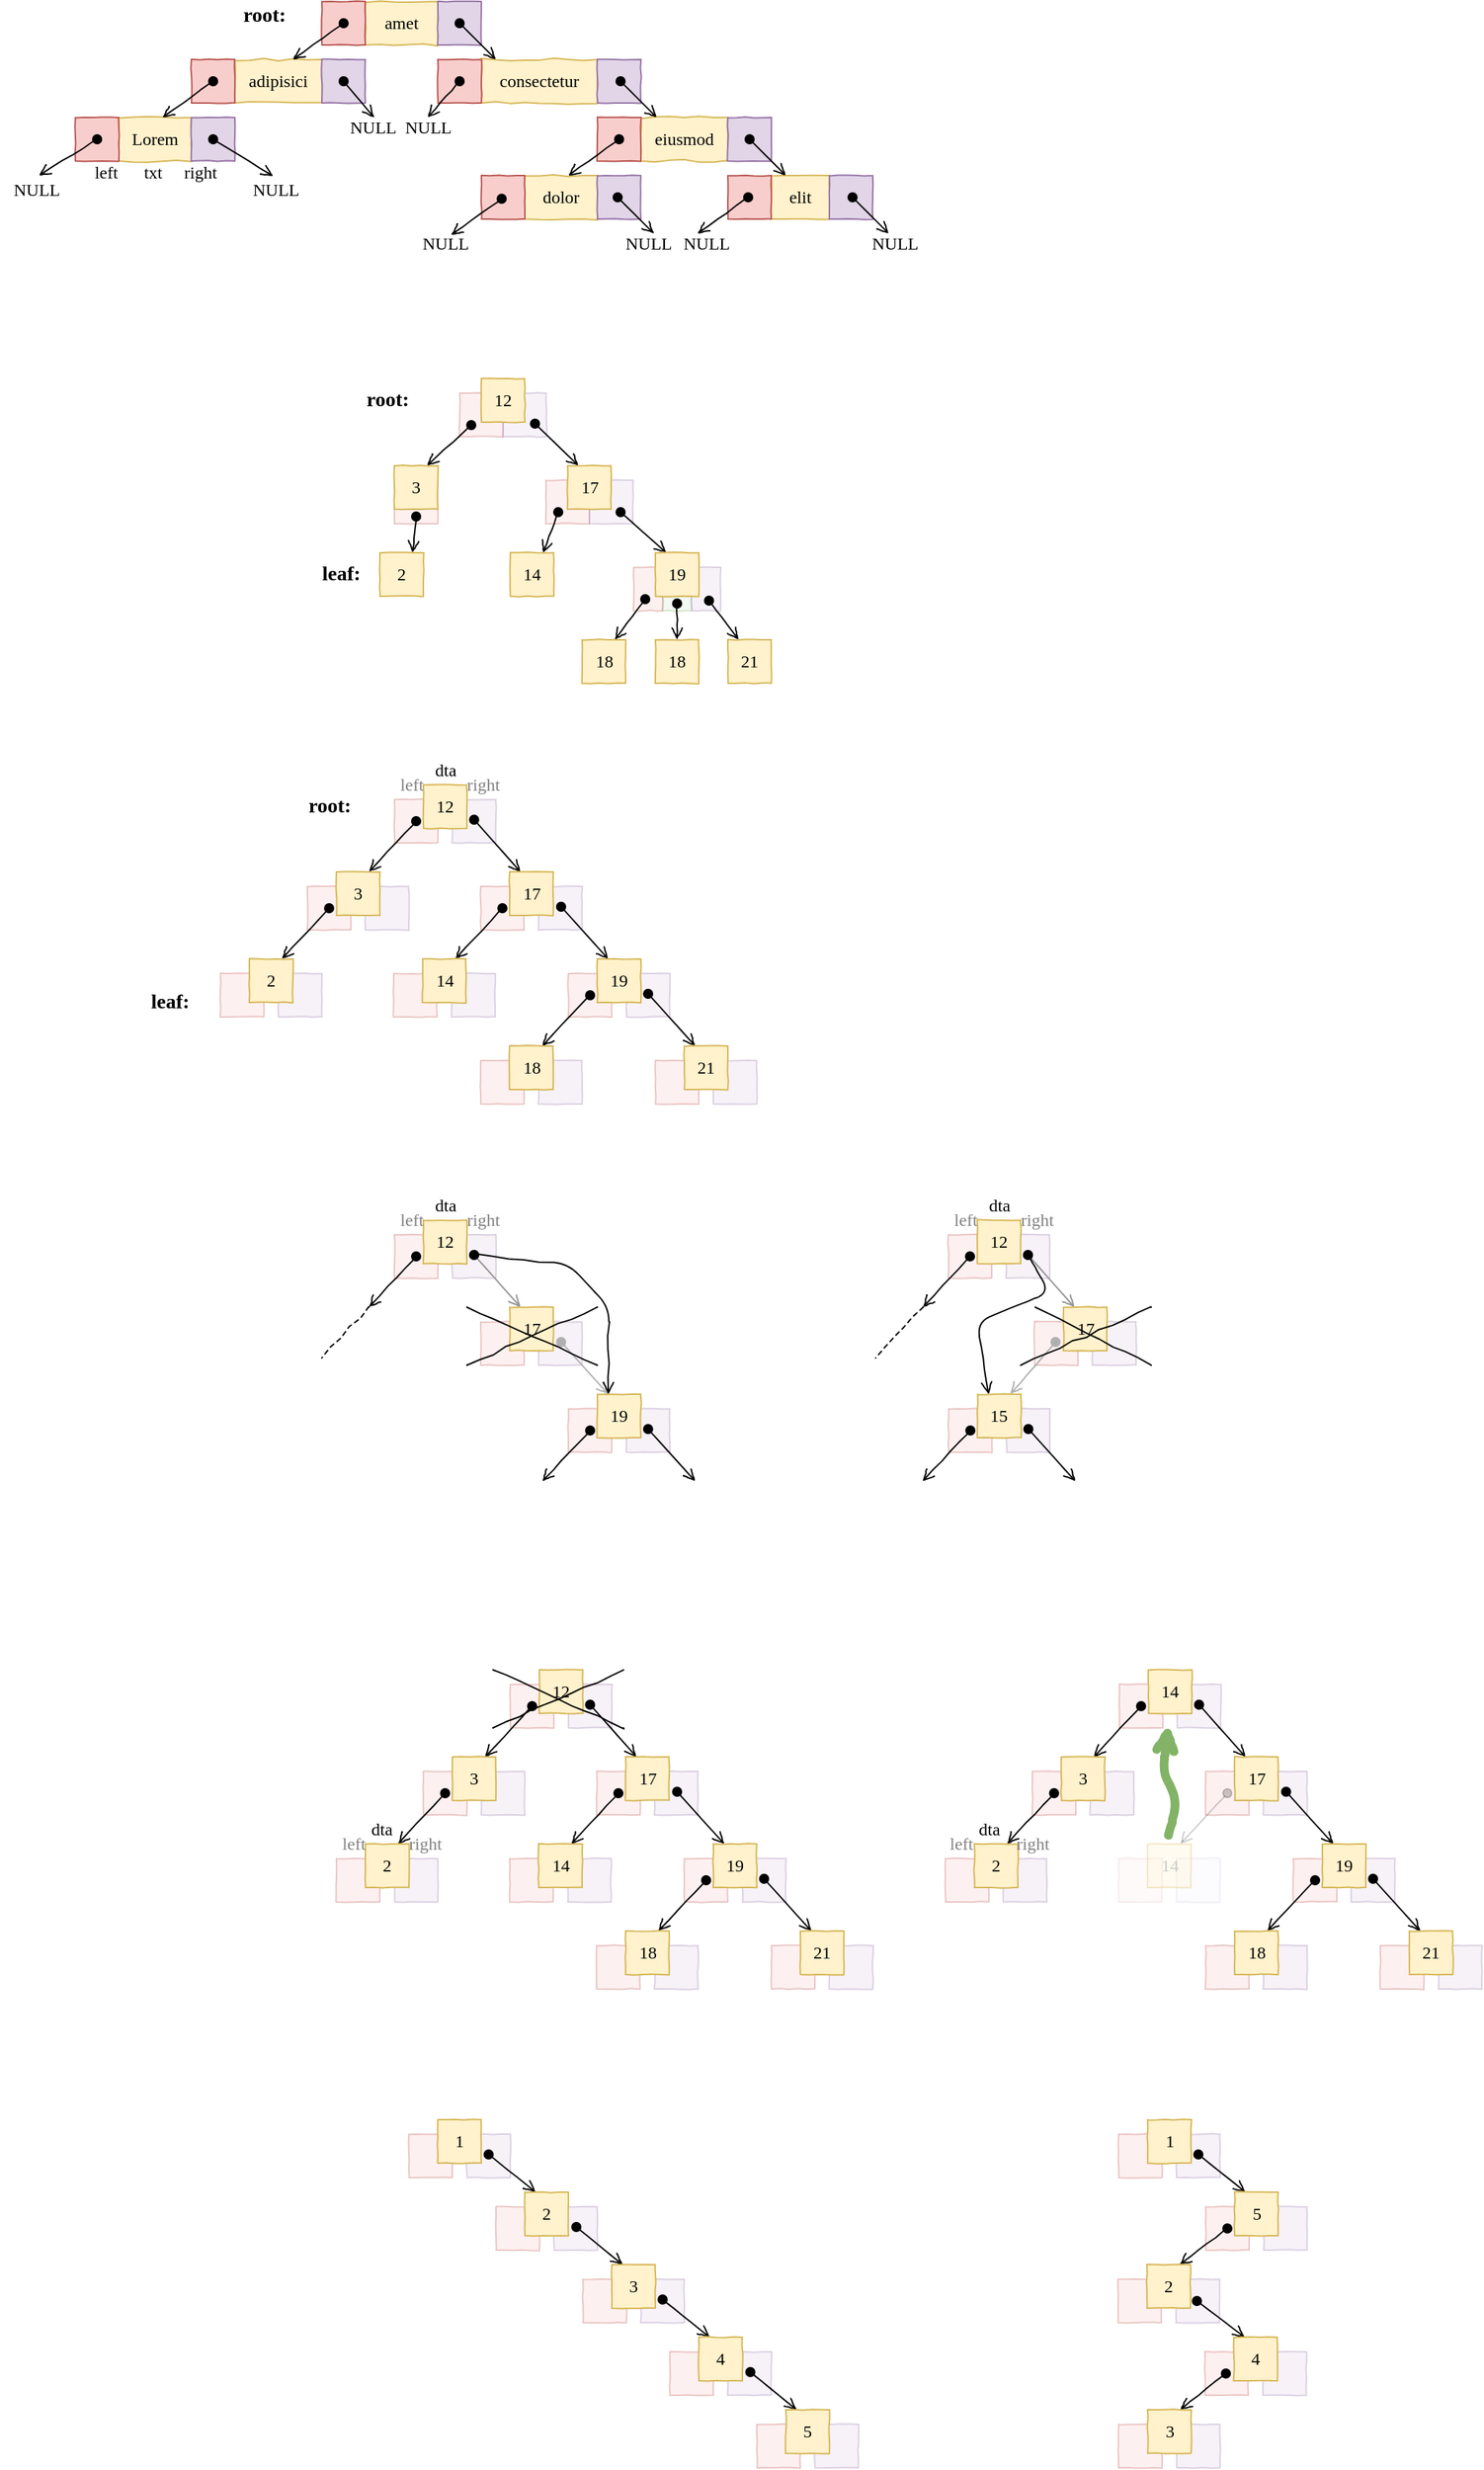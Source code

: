 <mxfile version="13.4.5" type="device"><diagram id="mFq_UxKDi7qEWMJE8yRH" name="Page-1"><mxGraphModel dx="1483" dy="867" grid="1" gridSize="10" guides="1" tooltips="1" connect="1" arrows="1" fold="1" page="1" pageScale="1" pageWidth="1169" pageHeight="827" math="0" shadow="0"><root><mxCell id="0"/><mxCell id="1" parent="0"/><mxCell id="SW62D1xRIwyb91Upyl0y-361" value="" style="rounded=0;whiteSpace=wrap;html=1;comic=1;fontFamily=Comic Sans MS;fillColor=#d5e8d4;strokeColor=#82b366;opacity=30;" vertex="1" parent="1"><mxGeometry x="485" y="470" width="20" height="30" as="geometry"/></mxCell><mxCell id="SW62D1xRIwyb91Upyl0y-354" value="" style="rounded=0;whiteSpace=wrap;html=1;comic=1;fontFamily=Comic Sans MS;fillColor=#f8cecc;strokeColor=#b85450;opacity=30;" vertex="1" parent="1"><mxGeometry x="465" y="470" width="20" height="30" as="geometry"/></mxCell><mxCell id="SW62D1xRIwyb91Upyl0y-355" value="" style="rounded=0;whiteSpace=wrap;html=1;comic=1;fontFamily=Comic Sans MS;fillColor=#e1d5e7;strokeColor=#9673a6;opacity=30;" vertex="1" parent="1"><mxGeometry x="505" y="470" width="20" height="30" as="geometry"/></mxCell><mxCell id="dxZqBu2jugQS4D3YM2Et-3" value="Lorem" style="rounded=0;whiteSpace=wrap;html=1;comic=1;fontFamily=Comic Sans MS;fillColor=#fff2cc;strokeColor=#d6b656;" parent="1" vertex="1"><mxGeometry x="110" y="160" width="50" height="30" as="geometry"/></mxCell><mxCell id="fiVmxPsIK3cbCKq6l4nq-1" value="consectetur" style="rounded=0;whiteSpace=wrap;html=1;comic=1;fontFamily=Comic Sans MS;fillColor=#fff2cc;strokeColor=#d6b656;" parent="1" vertex="1"><mxGeometry x="360" y="120" width="80" height="30" as="geometry"/></mxCell><mxCell id="fiVmxPsIK3cbCKq6l4nq-8" value="" style="rounded=0;whiteSpace=wrap;html=1;comic=1;fontFamily=Comic Sans MS;fillColor=#e1d5e7;strokeColor=#9673a6;" parent="1" vertex="1"><mxGeometry x="160" y="160" width="30" height="30" as="geometry"/></mxCell><mxCell id="fiVmxPsIK3cbCKq6l4nq-9" value="" style="endArrow=open;html=1;fontFamily=Comic Sans MS;exitX=0.5;exitY=0.5;exitDx=0;exitDy=0;exitPerimeter=0;comic=1;endFill=0;startArrow=oval;startFill=1;entryX=0.468;entryY=0.019;entryDx=0;entryDy=0;entryPerimeter=0;" parent="1" source="fiVmxPsIK3cbCKq6l4nq-8" target="dxZqBu2jugQS4D3YM2Et-41" edge="1"><mxGeometry width="50" height="50" relative="1" as="geometry"><mxPoint x="520" y="330" as="sourcePoint"/><mxPoint x="200" y="200" as="targetPoint"/></mxGeometry></mxCell><mxCell id="fiVmxPsIK3cbCKq6l4nq-14" value="" style="rounded=0;whiteSpace=wrap;html=1;comic=1;fontFamily=Comic Sans MS;fillColor=#f8cecc;strokeColor=#b85450;" parent="1" vertex="1"><mxGeometry x="80" y="160" width="30" height="30" as="geometry"/></mxCell><mxCell id="fiVmxPsIK3cbCKq6l4nq-15" value="" style="endArrow=open;html=1;fontFamily=Comic Sans MS;exitX=0.5;exitY=0.5;exitDx=0;exitDy=0;exitPerimeter=0;comic=1;endFill=0;startArrow=oval;startFill=1;entryX=0.537;entryY=0;entryDx=0;entryDy=0;entryPerimeter=0;" parent="1" source="fiVmxPsIK3cbCKq6l4nq-14" target="dxZqBu2jugQS4D3YM2Et-39" edge="1"><mxGeometry width="50" height="50" relative="1" as="geometry"><mxPoint x="270" y="330" as="sourcePoint"/><mxPoint x="60" y="200" as="targetPoint"/></mxGeometry></mxCell><mxCell id="2" value="NULL" style="text;html=1;align=center;verticalAlign=middle;resizable=0;points=[];autosize=1;fontFamily=Comic Sans MS;" parent="1" vertex="1"><mxGeometry x="310" y="237" width="50" height="20" as="geometry"/></mxCell><mxCell id="fiVmxPsIK3cbCKq6l4nq-19" value="left&amp;nbsp; &amp;nbsp; &amp;nbsp; txt&amp;nbsp; &amp;nbsp; &amp;nbsp;right" style="text;html=1;align=center;verticalAlign=middle;resizable=0;points=[];autosize=1;fontFamily=Comic Sans MS;" parent="1" vertex="1"><mxGeometry x="75" y="188" width="120" height="20" as="geometry"/></mxCell><mxCell id="dxZqBu2jugQS4D3YM2Et-2" value="amet" style="rounded=0;whiteSpace=wrap;html=1;comic=1;fontFamily=Comic Sans MS;fillColor=#fff2cc;strokeColor=#d6b656;" parent="1" vertex="1"><mxGeometry x="280" y="80" width="50" height="30" as="geometry"/></mxCell><mxCell id="dxZqBu2jugQS4D3YM2Et-4" value="adipisici" style="rounded=0;whiteSpace=wrap;html=1;comic=1;fontFamily=Comic Sans MS;fillColor=#fff2cc;strokeColor=#d6b656;" parent="1" vertex="1"><mxGeometry x="190" y="120" width="60" height="30" as="geometry"/></mxCell><mxCell id="dxZqBu2jugQS4D3YM2Et-5" value="dolor" style="rounded=0;whiteSpace=wrap;html=1;comic=1;fontFamily=Comic Sans MS;fillColor=#fff2cc;strokeColor=#d6b656;" parent="1" vertex="1"><mxGeometry x="390" y="200" width="50" height="30" as="geometry"/></mxCell><mxCell id="dxZqBu2jugQS4D3YM2Et-6" value="eiusmod" style="rounded=0;whiteSpace=wrap;html=1;comic=1;fontFamily=Comic Sans MS;fillColor=#fff2cc;strokeColor=#d6b656;" parent="1" vertex="1"><mxGeometry x="470" y="160" width="60" height="30" as="geometry"/></mxCell><mxCell id="dxZqBu2jugQS4D3YM2Et-7" value="elit" style="rounded=0;whiteSpace=wrap;html=1;comic=1;fontFamily=Comic Sans MS;fillColor=#fff2cc;strokeColor=#d6b656;" parent="1" vertex="1"><mxGeometry x="560" y="200" width="40" height="30" as="geometry"/></mxCell><mxCell id="dxZqBu2jugQS4D3YM2Et-9" value="" style="rounded=0;whiteSpace=wrap;html=1;comic=1;fontFamily=Comic Sans MS;fillColor=#f8cecc;strokeColor=#b85450;" parent="1" vertex="1"><mxGeometry x="160" y="120" width="30" height="30" as="geometry"/></mxCell><mxCell id="dxZqBu2jugQS4D3YM2Et-10" value="" style="endArrow=open;html=1;fontFamily=Comic Sans MS;exitX=0.5;exitY=0.5;exitDx=0;exitDy=0;exitPerimeter=0;comic=1;endFill=0;startArrow=oval;startFill=1;" parent="1" source="dxZqBu2jugQS4D3YM2Et-9" edge="1"><mxGeometry width="50" height="50" relative="1" as="geometry"><mxPoint x="350" y="290" as="sourcePoint"/><mxPoint x="140" y="160" as="targetPoint"/></mxGeometry></mxCell><mxCell id="dxZqBu2jugQS4D3YM2Et-11" value="" style="rounded=0;whiteSpace=wrap;html=1;comic=1;fontFamily=Comic Sans MS;fillColor=#e1d5e7;strokeColor=#9673a6;" parent="1" vertex="1"><mxGeometry x="250" y="120" width="30" height="30" as="geometry"/></mxCell><mxCell id="dxZqBu2jugQS4D3YM2Et-14" value="" style="rounded=0;whiteSpace=wrap;html=1;comic=1;fontFamily=Comic Sans MS;fillColor=#f8cecc;strokeColor=#b85450;" parent="1" vertex="1"><mxGeometry x="250" y="80" width="30" height="30" as="geometry"/></mxCell><mxCell id="dxZqBu2jugQS4D3YM2Et-15" value="" style="rounded=0;whiteSpace=wrap;html=1;comic=1;fontFamily=Comic Sans MS;fillColor=#e1d5e7;strokeColor=#9673a6;" parent="1" vertex="1"><mxGeometry x="330" y="80" width="30" height="30" as="geometry"/></mxCell><mxCell id="dxZqBu2jugQS4D3YM2Et-16" value="" style="rounded=0;whiteSpace=wrap;html=1;comic=1;fontFamily=Comic Sans MS;fillColor=#f8cecc;strokeColor=#b85450;" parent="1" vertex="1"><mxGeometry x="330" y="120" width="30" height="30" as="geometry"/></mxCell><mxCell id="dxZqBu2jugQS4D3YM2Et-17" value="" style="rounded=0;whiteSpace=wrap;html=1;comic=1;fontFamily=Comic Sans MS;fillColor=#e1d5e7;strokeColor=#9673a6;" parent="1" vertex="1"><mxGeometry x="440" y="120" width="30" height="30" as="geometry"/></mxCell><mxCell id="dxZqBu2jugQS4D3YM2Et-18" value="" style="rounded=0;whiteSpace=wrap;html=1;comic=1;fontFamily=Comic Sans MS;fillColor=#f8cecc;strokeColor=#b85450;" parent="1" vertex="1"><mxGeometry x="440" y="160" width="30" height="30" as="geometry"/></mxCell><mxCell id="dxZqBu2jugQS4D3YM2Et-19" value="" style="rounded=0;whiteSpace=wrap;html=1;comic=1;fontFamily=Comic Sans MS;fillColor=#e1d5e7;strokeColor=#9673a6;" parent="1" vertex="1"><mxGeometry x="530" y="160" width="30" height="30" as="geometry"/></mxCell><mxCell id="dxZqBu2jugQS4D3YM2Et-20" value="" style="rounded=0;whiteSpace=wrap;html=1;comic=1;fontFamily=Comic Sans MS;fillColor=#f8cecc;strokeColor=#b85450;" parent="1" vertex="1"><mxGeometry x="360" y="200" width="30" height="30" as="geometry"/></mxCell><mxCell id="dxZqBu2jugQS4D3YM2Et-21" value="" style="rounded=0;whiteSpace=wrap;html=1;comic=1;fontFamily=Comic Sans MS;fillColor=#e1d5e7;strokeColor=#9673a6;" parent="1" vertex="1"><mxGeometry x="440" y="200" width="30" height="30" as="geometry"/></mxCell><mxCell id="dxZqBu2jugQS4D3YM2Et-22" value="" style="rounded=0;whiteSpace=wrap;html=1;comic=1;fontFamily=Comic Sans MS;fillColor=#f8cecc;strokeColor=#b85450;" parent="1" vertex="1"><mxGeometry x="530" y="200" width="30" height="30" as="geometry"/></mxCell><mxCell id="dxZqBu2jugQS4D3YM2Et-23" value="" style="rounded=0;whiteSpace=wrap;html=1;comic=1;fontFamily=Comic Sans MS;fillColor=#e1d5e7;strokeColor=#9673a6;" parent="1" vertex="1"><mxGeometry x="600" y="200" width="30" height="30" as="geometry"/></mxCell><mxCell id="dxZqBu2jugQS4D3YM2Et-24" value="" style="endArrow=open;html=1;fontFamily=Comic Sans MS;exitX=0.5;exitY=0.5;exitDx=0;exitDy=0;exitPerimeter=0;comic=1;endFill=0;startArrow=oval;startFill=1;" parent="1" edge="1"><mxGeometry width="50" height="50" relative="1" as="geometry"><mxPoint x="265" y="95" as="sourcePoint"/><mxPoint x="230" y="120" as="targetPoint"/></mxGeometry></mxCell><mxCell id="dxZqBu2jugQS4D3YM2Et-25" value="" style="endArrow=open;html=1;fontFamily=Comic Sans MS;exitX=0.5;exitY=0.5;exitDx=0;exitDy=0;exitPerimeter=0;comic=1;endFill=0;startArrow=oval;startFill=1;entryX=0.5;entryY=0.15;entryDx=0;entryDy=0;entryPerimeter=0;" parent="1" target="dxZqBu2jugQS4D3YM2Et-43" edge="1"><mxGeometry width="50" height="50" relative="1" as="geometry"><mxPoint x="345" y="135" as="sourcePoint"/><mxPoint x="310" y="160" as="targetPoint"/></mxGeometry></mxCell><mxCell id="dxZqBu2jugQS4D3YM2Et-26" value="" style="endArrow=open;html=1;fontFamily=Comic Sans MS;exitX=0.5;exitY=0.5;exitDx=0;exitDy=0;exitPerimeter=0;comic=1;endFill=0;startArrow=oval;startFill=1;" parent="1" edge="1"><mxGeometry width="50" height="50" relative="1" as="geometry"><mxPoint x="455" y="175" as="sourcePoint"/><mxPoint x="420" y="200" as="targetPoint"/></mxGeometry></mxCell><mxCell id="dxZqBu2jugQS4D3YM2Et-29" value="" style="endArrow=open;html=1;fontFamily=Comic Sans MS;exitX=0.5;exitY=0.5;exitDx=0;exitDy=0;exitPerimeter=0;comic=1;endFill=0;startArrow=oval;startFill=1;" parent="1" edge="1"><mxGeometry width="50" height="50" relative="1" as="geometry"><mxPoint x="374" y="216" as="sourcePoint"/><mxPoint x="339" y="241" as="targetPoint"/></mxGeometry></mxCell><mxCell id="dxZqBu2jugQS4D3YM2Et-30" value="" style="endArrow=open;html=1;fontFamily=Comic Sans MS;exitX=0.5;exitY=0.5;exitDx=0;exitDy=0;exitPerimeter=0;comic=1;endFill=0;startArrow=oval;startFill=1;" parent="1" edge="1"><mxGeometry width="50" height="50" relative="1" as="geometry"><mxPoint x="544" y="215" as="sourcePoint"/><mxPoint x="509" y="240" as="targetPoint"/></mxGeometry></mxCell><mxCell id="dxZqBu2jugQS4D3YM2Et-31" value="" style="endArrow=open;html=1;fontFamily=Comic Sans MS;exitX=0.5;exitY=0.5;exitDx=0;exitDy=0;exitPerimeter=0;comic=1;endFill=0;startArrow=oval;startFill=1;entryX=0.52;entryY=0.15;entryDx=0;entryDy=0;entryPerimeter=0;" parent="1" target="dxZqBu2jugQS4D3YM2Et-42" edge="1"><mxGeometry width="50" height="50" relative="1" as="geometry"><mxPoint x="265" y="135" as="sourcePoint"/><mxPoint x="290" y="160" as="targetPoint"/></mxGeometry></mxCell><mxCell id="dxZqBu2jugQS4D3YM2Et-33" value="" style="endArrow=open;html=1;fontFamily=Comic Sans MS;exitX=0.5;exitY=0.5;exitDx=0;exitDy=0;exitPerimeter=0;comic=1;endFill=0;startArrow=oval;startFill=1;" parent="1" edge="1"><mxGeometry width="50" height="50" relative="1" as="geometry"><mxPoint x="345" y="95" as="sourcePoint"/><mxPoint x="370" y="120" as="targetPoint"/></mxGeometry></mxCell><mxCell id="dxZqBu2jugQS4D3YM2Et-34" value="" style="endArrow=open;html=1;fontFamily=Comic Sans MS;exitX=0.5;exitY=0.5;exitDx=0;exitDy=0;exitPerimeter=0;comic=1;endFill=0;startArrow=oval;startFill=1;" parent="1" edge="1"><mxGeometry width="50" height="50" relative="1" as="geometry"><mxPoint x="456" y="135" as="sourcePoint"/><mxPoint x="481" y="160" as="targetPoint"/></mxGeometry></mxCell><mxCell id="dxZqBu2jugQS4D3YM2Et-35" value="" style="endArrow=open;html=1;fontFamily=Comic Sans MS;exitX=0.5;exitY=0.5;exitDx=0;exitDy=0;exitPerimeter=0;comic=1;endFill=0;startArrow=oval;startFill=1;" parent="1" edge="1"><mxGeometry width="50" height="50" relative="1" as="geometry"><mxPoint x="545" y="175" as="sourcePoint"/><mxPoint x="570" y="200" as="targetPoint"/></mxGeometry></mxCell><mxCell id="dxZqBu2jugQS4D3YM2Et-36" value="" style="endArrow=open;html=1;fontFamily=Comic Sans MS;exitX=0.5;exitY=0.5;exitDx=0;exitDy=0;exitPerimeter=0;comic=1;endFill=0;startArrow=oval;startFill=1;" parent="1" edge="1"><mxGeometry width="50" height="50" relative="1" as="geometry"><mxPoint x="454" y="215" as="sourcePoint"/><mxPoint x="479" y="240" as="targetPoint"/></mxGeometry></mxCell><mxCell id="dxZqBu2jugQS4D3YM2Et-37" value="" style="endArrow=open;html=1;fontFamily=Comic Sans MS;exitX=0.5;exitY=0.5;exitDx=0;exitDy=0;exitPerimeter=0;comic=1;endFill=0;startArrow=oval;startFill=1;" parent="1" edge="1"><mxGeometry width="50" height="50" relative="1" as="geometry"><mxPoint x="616" y="215" as="sourcePoint"/><mxPoint x="641" y="240" as="targetPoint"/></mxGeometry></mxCell><mxCell id="dxZqBu2jugQS4D3YM2Et-39" value="NULL" style="text;html=1;align=center;verticalAlign=middle;resizable=0;points=[];autosize=1;fontFamily=Comic Sans MS;" parent="1" vertex="1"><mxGeometry x="28" y="200" width="50" height="20" as="geometry"/></mxCell><mxCell id="dxZqBu2jugQS4D3YM2Et-41" value="NULL" style="text;html=1;align=center;verticalAlign=middle;resizable=0;points=[];autosize=1;fontFamily=Comic Sans MS;" parent="1" vertex="1"><mxGeometry x="193" y="200" width="50" height="20" as="geometry"/></mxCell><mxCell id="dxZqBu2jugQS4D3YM2Et-42" value="NULL" style="text;html=1;align=center;verticalAlign=middle;resizable=0;points=[];autosize=1;fontFamily=Comic Sans MS;" parent="1" vertex="1"><mxGeometry x="260" y="157" width="50" height="20" as="geometry"/></mxCell><mxCell id="dxZqBu2jugQS4D3YM2Et-43" value="NULL" style="text;html=1;align=center;verticalAlign=middle;resizable=0;points=[];autosize=1;fontFamily=Comic Sans MS;" parent="1" vertex="1"><mxGeometry x="298" y="157" width="50" height="20" as="geometry"/></mxCell><mxCell id="dxZqBu2jugQS4D3YM2Et-44" value="NULL" style="text;html=1;align=center;verticalAlign=middle;resizable=0;points=[];autosize=1;fontFamily=Comic Sans MS;" parent="1" vertex="1"><mxGeometry x="450" y="237" width="50" height="20" as="geometry"/></mxCell><mxCell id="dxZqBu2jugQS4D3YM2Et-45" value="NULL" style="text;html=1;align=center;verticalAlign=middle;resizable=0;points=[];autosize=1;fontFamily=Comic Sans MS;" parent="1" vertex="1"><mxGeometry x="490" y="237" width="50" height="20" as="geometry"/></mxCell><mxCell id="dxZqBu2jugQS4D3YM2Et-46" value="NULL" style="text;html=1;align=center;verticalAlign=middle;resizable=0;points=[];autosize=1;fontFamily=Comic Sans MS;" parent="1" vertex="1"><mxGeometry x="620" y="237" width="50" height="20" as="geometry"/></mxCell><mxCell id="dxZqBu2jugQS4D3YM2Et-47" value="&lt;b&gt;&lt;font style=&quot;font-size: 14px&quot;&gt;root:&lt;/font&gt;&lt;/b&gt;" style="text;html=1;align=center;verticalAlign=middle;resizable=0;points=[];autosize=1;fontFamily=Comic Sans MS;" parent="1" vertex="1"><mxGeometry x="185" y="80" width="50" height="20" as="geometry"/></mxCell><mxCell id="SW62D1xRIwyb91Upyl0y-73" value="" style="rounded=0;whiteSpace=wrap;html=1;comic=1;fontFamily=Comic Sans MS;fillColor=#f8cecc;strokeColor=#b85450;opacity=30;" vertex="1" parent="1"><mxGeometry x="300" y="630" width="30" height="30" as="geometry"/></mxCell><mxCell id="SW62D1xRIwyb91Upyl0y-74" value="" style="rounded=0;whiteSpace=wrap;html=1;comic=1;fontFamily=Comic Sans MS;fillColor=#e1d5e7;strokeColor=#9673a6;opacity=30;" vertex="1" parent="1"><mxGeometry x="340" y="630" width="30" height="30" as="geometry"/></mxCell><mxCell id="SW62D1xRIwyb91Upyl0y-83" value="" style="endArrow=open;html=1;fontFamily=Comic Sans MS;exitX=0.5;exitY=0.5;exitDx=0;exitDy=0;exitPerimeter=0;comic=1;endFill=0;startArrow=oval;startFill=1;entryX=0.75;entryY=0;entryDx=0;entryDy=0;" edge="1" parent="1" source="SW62D1xRIwyb91Upyl0y-73" target="SW62D1xRIwyb91Upyl0y-106"><mxGeometry width="50" height="50" relative="1" as="geometry"><mxPoint x="311" y="645" as="sourcePoint"/><mxPoint x="276" y="670" as="targetPoint"/></mxGeometry></mxCell><mxCell id="SW62D1xRIwyb91Upyl0y-89" value="" style="endArrow=open;html=1;fontFamily=Comic Sans MS;comic=1;endFill=0;startArrow=oval;startFill=1;entryX=0.25;entryY=0;entryDx=0;entryDy=0;" edge="1" parent="1" target="SW62D1xRIwyb91Upyl0y-114"><mxGeometry width="50" height="50" relative="1" as="geometry"><mxPoint x="355" y="644" as="sourcePoint"/><mxPoint x="396" y="670" as="targetPoint"/></mxGeometry></mxCell><mxCell id="SW62D1xRIwyb91Upyl0y-65" value="12" style="rounded=0;whiteSpace=wrap;html=1;comic=1;fontFamily=Comic Sans MS;fillColor=#fff2cc;strokeColor=#d6b656;" vertex="1" parent="1"><mxGeometry x="320" y="620" width="30" height="30" as="geometry"/></mxCell><mxCell id="SW62D1xRIwyb91Upyl0y-102" value="" style="rounded=0;whiteSpace=wrap;html=1;comic=1;fontFamily=Comic Sans MS;fillColor=#f8cecc;strokeColor=#b85450;opacity=30;" vertex="1" parent="1"><mxGeometry x="240" y="690" width="30" height="30" as="geometry"/></mxCell><mxCell id="SW62D1xRIwyb91Upyl0y-103" value="" style="rounded=0;whiteSpace=wrap;html=1;comic=1;fontFamily=Comic Sans MS;fillColor=#e1d5e7;strokeColor=#9673a6;opacity=30;" vertex="1" parent="1"><mxGeometry x="280" y="690" width="30" height="30" as="geometry"/></mxCell><mxCell id="SW62D1xRIwyb91Upyl0y-104" value="" style="endArrow=open;html=1;fontFamily=Comic Sans MS;exitX=0.5;exitY=0.5;exitDx=0;exitDy=0;exitPerimeter=0;comic=1;endFill=0;startArrow=oval;startFill=1;entryX=0.75;entryY=0;entryDx=0;entryDy=0;" edge="1" source="SW62D1xRIwyb91Upyl0y-102" parent="1" target="SW62D1xRIwyb91Upyl0y-109"><mxGeometry width="50" height="50" relative="1" as="geometry"><mxPoint x="251" y="705" as="sourcePoint"/><mxPoint x="216" y="730" as="targetPoint"/></mxGeometry></mxCell><mxCell id="SW62D1xRIwyb91Upyl0y-106" value="3" style="rounded=0;whiteSpace=wrap;html=1;comic=1;fontFamily=Comic Sans MS;fillColor=#fff2cc;strokeColor=#d6b656;" vertex="1" parent="1"><mxGeometry x="260" y="680" width="30" height="30" as="geometry"/></mxCell><mxCell id="SW62D1xRIwyb91Upyl0y-107" value="" style="rounded=0;whiteSpace=wrap;html=1;comic=1;fontFamily=Comic Sans MS;fillColor=#f8cecc;strokeColor=#b85450;opacity=30;" vertex="1" parent="1"><mxGeometry x="180" y="750" width="30" height="30" as="geometry"/></mxCell><mxCell id="SW62D1xRIwyb91Upyl0y-108" value="" style="rounded=0;whiteSpace=wrap;html=1;comic=1;fontFamily=Comic Sans MS;fillColor=#e1d5e7;strokeColor=#9673a6;opacity=30;" vertex="1" parent="1"><mxGeometry x="220" y="750" width="30" height="30" as="geometry"/></mxCell><mxCell id="SW62D1xRIwyb91Upyl0y-109" value="2" style="rounded=0;whiteSpace=wrap;html=1;comic=1;fontFamily=Comic Sans MS;fillColor=#fff2cc;strokeColor=#d6b656;" vertex="1" parent="1"><mxGeometry x="200" y="740" width="30" height="30" as="geometry"/></mxCell><mxCell id="SW62D1xRIwyb91Upyl0y-110" value="" style="rounded=0;whiteSpace=wrap;html=1;comic=1;fontFamily=Comic Sans MS;fillColor=#f8cecc;strokeColor=#b85450;opacity=30;" vertex="1" parent="1"><mxGeometry x="359.5" y="690" width="30" height="30" as="geometry"/></mxCell><mxCell id="SW62D1xRIwyb91Upyl0y-111" value="" style="rounded=0;whiteSpace=wrap;html=1;comic=1;fontFamily=Comic Sans MS;fillColor=#e1d5e7;strokeColor=#9673a6;opacity=30;" vertex="1" parent="1"><mxGeometry x="399.5" y="690" width="30" height="30" as="geometry"/></mxCell><mxCell id="SW62D1xRIwyb91Upyl0y-112" value="" style="endArrow=open;html=1;fontFamily=Comic Sans MS;exitX=0.5;exitY=0.5;exitDx=0;exitDy=0;exitPerimeter=0;comic=1;endFill=0;startArrow=oval;startFill=1;entryX=0.75;entryY=0;entryDx=0;entryDy=0;" edge="1" source="SW62D1xRIwyb91Upyl0y-110" parent="1" target="SW62D1xRIwyb91Upyl0y-119"><mxGeometry width="50" height="50" relative="1" as="geometry"><mxPoint x="370.5" y="705" as="sourcePoint"/><mxPoint x="342" y="730" as="targetPoint"/></mxGeometry></mxCell><mxCell id="SW62D1xRIwyb91Upyl0y-113" value="" style="endArrow=open;html=1;fontFamily=Comic Sans MS;comic=1;endFill=0;startArrow=oval;startFill=1;entryX=0.25;entryY=0;entryDx=0;entryDy=0;" edge="1" parent="1" target="SW62D1xRIwyb91Upyl0y-124"><mxGeometry width="50" height="50" relative="1" as="geometry"><mxPoint x="415" y="704" as="sourcePoint"/><mxPoint x="456" y="704" as="targetPoint"/></mxGeometry></mxCell><mxCell id="SW62D1xRIwyb91Upyl0y-114" value="17" style="rounded=0;whiteSpace=wrap;html=1;comic=1;fontFamily=Comic Sans MS;fillColor=#fff2cc;strokeColor=#d6b656;" vertex="1" parent="1"><mxGeometry x="379.5" y="680" width="30" height="30" as="geometry"/></mxCell><mxCell id="SW62D1xRIwyb91Upyl0y-115" value="" style="rounded=0;whiteSpace=wrap;html=1;comic=1;fontFamily=Comic Sans MS;fillColor=#f8cecc;strokeColor=#b85450;opacity=30;" vertex="1" parent="1"><mxGeometry x="299.5" y="750" width="30" height="30" as="geometry"/></mxCell><mxCell id="SW62D1xRIwyb91Upyl0y-116" value="" style="rounded=0;whiteSpace=wrap;html=1;comic=1;fontFamily=Comic Sans MS;fillColor=#e1d5e7;strokeColor=#9673a6;opacity=30;" vertex="1" parent="1"><mxGeometry x="339.5" y="750" width="30" height="30" as="geometry"/></mxCell><mxCell id="SW62D1xRIwyb91Upyl0y-119" value="14" style="rounded=0;whiteSpace=wrap;html=1;comic=1;fontFamily=Comic Sans MS;fillColor=#fff2cc;strokeColor=#d6b656;" vertex="1" parent="1"><mxGeometry x="319.5" y="740" width="30" height="30" as="geometry"/></mxCell><mxCell id="SW62D1xRIwyb91Upyl0y-120" value="" style="rounded=0;whiteSpace=wrap;html=1;comic=1;fontFamily=Comic Sans MS;fillColor=#f8cecc;strokeColor=#b85450;opacity=30;" vertex="1" parent="1"><mxGeometry x="420" y="750" width="30" height="30" as="geometry"/></mxCell><mxCell id="SW62D1xRIwyb91Upyl0y-121" value="" style="rounded=0;whiteSpace=wrap;html=1;comic=1;fontFamily=Comic Sans MS;fillColor=#e1d5e7;strokeColor=#9673a6;opacity=30;" vertex="1" parent="1"><mxGeometry x="460" y="750" width="30" height="30" as="geometry"/></mxCell><mxCell id="SW62D1xRIwyb91Upyl0y-122" value="" style="endArrow=open;html=1;fontFamily=Comic Sans MS;exitX=0.5;exitY=0.5;exitDx=0;exitDy=0;exitPerimeter=0;comic=1;endFill=0;startArrow=oval;startFill=1;entryX=0.75;entryY=0;entryDx=0;entryDy=0;" edge="1" source="SW62D1xRIwyb91Upyl0y-120" parent="1" target="SW62D1xRIwyb91Upyl0y-127"><mxGeometry width="50" height="50" relative="1" as="geometry"><mxPoint x="431" y="765" as="sourcePoint"/><mxPoint x="402.5" y="790" as="targetPoint"/></mxGeometry></mxCell><mxCell id="SW62D1xRIwyb91Upyl0y-123" value="" style="endArrow=open;html=1;fontFamily=Comic Sans MS;comic=1;endFill=0;startArrow=oval;startFill=1;entryX=0.25;entryY=0;entryDx=0;entryDy=0;" edge="1" parent="1" target="SW62D1xRIwyb91Upyl0y-130"><mxGeometry width="50" height="50" relative="1" as="geometry"><mxPoint x="475" y="764" as="sourcePoint"/><mxPoint x="516" y="790" as="targetPoint"/></mxGeometry></mxCell><mxCell id="SW62D1xRIwyb91Upyl0y-124" value="19" style="rounded=0;whiteSpace=wrap;html=1;comic=1;fontFamily=Comic Sans MS;fillColor=#fff2cc;strokeColor=#d6b656;" vertex="1" parent="1"><mxGeometry x="440" y="740" width="30" height="30" as="geometry"/></mxCell><mxCell id="SW62D1xRIwyb91Upyl0y-125" value="" style="rounded=0;whiteSpace=wrap;html=1;comic=1;fontFamily=Comic Sans MS;fillColor=#f8cecc;strokeColor=#b85450;opacity=30;" vertex="1" parent="1"><mxGeometry x="359.5" y="810" width="30" height="30" as="geometry"/></mxCell><mxCell id="SW62D1xRIwyb91Upyl0y-126" value="" style="rounded=0;whiteSpace=wrap;html=1;comic=1;fontFamily=Comic Sans MS;fillColor=#e1d5e7;strokeColor=#9673a6;opacity=30;" vertex="1" parent="1"><mxGeometry x="399.5" y="810" width="30" height="30" as="geometry"/></mxCell><mxCell id="SW62D1xRIwyb91Upyl0y-127" value="18" style="rounded=0;whiteSpace=wrap;html=1;comic=1;fontFamily=Comic Sans MS;fillColor=#fff2cc;strokeColor=#d6b656;" vertex="1" parent="1"><mxGeometry x="379.5" y="800" width="30" height="30" as="geometry"/></mxCell><mxCell id="SW62D1xRIwyb91Upyl0y-128" value="" style="rounded=0;whiteSpace=wrap;html=1;comic=1;fontFamily=Comic Sans MS;fillColor=#f8cecc;strokeColor=#b85450;opacity=30;" vertex="1" parent="1"><mxGeometry x="480" y="810" width="30" height="30" as="geometry"/></mxCell><mxCell id="SW62D1xRIwyb91Upyl0y-129" value="" style="rounded=0;whiteSpace=wrap;html=1;comic=1;fontFamily=Comic Sans MS;fillColor=#e1d5e7;strokeColor=#9673a6;opacity=30;" vertex="1" parent="1"><mxGeometry x="520" y="810" width="30" height="30" as="geometry"/></mxCell><mxCell id="SW62D1xRIwyb91Upyl0y-130" value="21" style="rounded=0;whiteSpace=wrap;html=1;comic=1;fontFamily=Comic Sans MS;fillColor=#fff2cc;strokeColor=#d6b656;" vertex="1" parent="1"><mxGeometry x="500" y="800" width="30" height="30" as="geometry"/></mxCell><mxCell id="SW62D1xRIwyb91Upyl0y-131" value="left&amp;nbsp; &amp;nbsp; &amp;nbsp; &amp;nbsp; &amp;nbsp; right" style="text;html=1;align=center;verticalAlign=middle;resizable=0;points=[];autosize=1;fontFamily=Comic Sans MS;comic=1;opacity=30;fontColor=#808080;" vertex="1" parent="1"><mxGeometry x="288" y="610" width="100" height="20" as="geometry"/></mxCell><mxCell id="SW62D1xRIwyb91Upyl0y-132" value="dta" style="text;html=1;align=center;verticalAlign=middle;resizable=0;points=[];autosize=1;fontFamily=Comic Sans MS;comic=1;" vertex="1" parent="1"><mxGeometry x="320" y="600" width="30" height="20" as="geometry"/></mxCell><mxCell id="SW62D1xRIwyb91Upyl0y-133" value="&lt;b&gt;&lt;font style=&quot;font-size: 14px&quot;&gt;root:&lt;/font&gt;&lt;/b&gt;" style="text;html=1;align=center;verticalAlign=middle;resizable=0;points=[];autosize=1;fontFamily=Comic Sans MS;" vertex="1" parent="1"><mxGeometry x="230" y="625" width="50" height="20" as="geometry"/></mxCell><mxCell id="SW62D1xRIwyb91Upyl0y-134" value="&lt;b&gt;&lt;font style=&quot;font-size: 14px&quot;&gt;leaf:&lt;/font&gt;&lt;/b&gt;" style="text;html=1;align=center;verticalAlign=middle;resizable=0;points=[];autosize=1;fontFamily=Comic Sans MS;" vertex="1" parent="1"><mxGeometry x="120" y="760" width="50" height="20" as="geometry"/></mxCell><mxCell id="SW62D1xRIwyb91Upyl0y-135" value="" style="rounded=0;whiteSpace=wrap;html=1;comic=1;fontFamily=Comic Sans MS;fillColor=#f8cecc;strokeColor=#b85450;opacity=30;" vertex="1" parent="1"><mxGeometry x="300" y="930" width="30" height="30" as="geometry"/></mxCell><mxCell id="SW62D1xRIwyb91Upyl0y-136" value="" style="rounded=0;whiteSpace=wrap;html=1;comic=1;fontFamily=Comic Sans MS;fillColor=#e1d5e7;strokeColor=#9673a6;opacity=30;" vertex="1" parent="1"><mxGeometry x="340" y="930" width="30" height="30" as="geometry"/></mxCell><mxCell id="SW62D1xRIwyb91Upyl0y-137" value="" style="endArrow=open;html=1;fontFamily=Comic Sans MS;exitX=0.5;exitY=0.5;exitDx=0;exitDy=0;exitPerimeter=0;comic=1;endFill=0;startArrow=oval;startFill=1;entryX=0.75;entryY=0;entryDx=0;entryDy=0;" edge="1" source="SW62D1xRIwyb91Upyl0y-135" parent="1"><mxGeometry width="50" height="50" relative="1" as="geometry"><mxPoint x="311" y="945" as="sourcePoint"/><mxPoint x="282.5" y="980" as="targetPoint"/></mxGeometry></mxCell><mxCell id="SW62D1xRIwyb91Upyl0y-138" value="" style="endArrow=open;html=1;fontFamily=Comic Sans MS;comic=1;endFill=0;startArrow=oval;startFill=1;entryX=0.25;entryY=0;entryDx=0;entryDy=0;strokeColor=#949494;" edge="1" target="SW62D1xRIwyb91Upyl0y-151" parent="1"><mxGeometry width="50" height="50" relative="1" as="geometry"><mxPoint x="355" y="944" as="sourcePoint"/><mxPoint x="396" y="970" as="targetPoint"/></mxGeometry></mxCell><mxCell id="SW62D1xRIwyb91Upyl0y-139" value="12" style="rounded=0;whiteSpace=wrap;html=1;comic=1;fontFamily=Comic Sans MS;fillColor=#fff2cc;strokeColor=#d6b656;" vertex="1" parent="1"><mxGeometry x="320" y="920" width="30" height="30" as="geometry"/></mxCell><mxCell id="SW62D1xRIwyb91Upyl0y-147" value="" style="rounded=0;whiteSpace=wrap;html=1;comic=1;fontFamily=Comic Sans MS;fillColor=#f8cecc;strokeColor=#b85450;opacity=30;" vertex="1" parent="1"><mxGeometry x="359.5" y="990" width="30" height="30" as="geometry"/></mxCell><mxCell id="SW62D1xRIwyb91Upyl0y-148" value="" style="rounded=0;whiteSpace=wrap;html=1;comic=1;fontFamily=Comic Sans MS;fillColor=#e1d5e7;strokeColor=#9673a6;opacity=30;" vertex="1" parent="1"><mxGeometry x="399.5" y="990" width="30" height="30" as="geometry"/></mxCell><mxCell id="SW62D1xRIwyb91Upyl0y-150" value="" style="endArrow=open;html=1;fontFamily=Comic Sans MS;comic=1;endFill=0;startArrow=oval;startFill=1;entryX=0.25;entryY=0;entryDx=0;entryDy=0;strokeColor=#B0B0B0;" edge="1" target="SW62D1xRIwyb91Upyl0y-159" parent="1"><mxGeometry width="50" height="50" relative="1" as="geometry"><mxPoint x="415" y="1004" as="sourcePoint"/><mxPoint x="456" y="1004" as="targetPoint"/></mxGeometry></mxCell><mxCell id="SW62D1xRIwyb91Upyl0y-151" value="17" style="rounded=0;whiteSpace=wrap;html=1;comic=1;fontFamily=Comic Sans MS;fillColor=#fff2cc;strokeColor=#d6b656;" vertex="1" parent="1"><mxGeometry x="379.5" y="980" width="30" height="30" as="geometry"/></mxCell><mxCell id="SW62D1xRIwyb91Upyl0y-155" value="" style="rounded=0;whiteSpace=wrap;html=1;comic=1;fontFamily=Comic Sans MS;fillColor=#f8cecc;strokeColor=#b85450;opacity=30;" vertex="1" parent="1"><mxGeometry x="420" y="1050" width="30" height="30" as="geometry"/></mxCell><mxCell id="SW62D1xRIwyb91Upyl0y-156" value="" style="rounded=0;whiteSpace=wrap;html=1;comic=1;fontFamily=Comic Sans MS;fillColor=#e1d5e7;strokeColor=#9673a6;opacity=30;" vertex="1" parent="1"><mxGeometry x="460" y="1050" width="30" height="30" as="geometry"/></mxCell><mxCell id="SW62D1xRIwyb91Upyl0y-157" value="" style="endArrow=open;html=1;fontFamily=Comic Sans MS;exitX=0.5;exitY=0.5;exitDx=0;exitDy=0;exitPerimeter=0;comic=1;endFill=0;startArrow=oval;startFill=1;entryX=0.75;entryY=0;entryDx=0;entryDy=0;" edge="1" source="SW62D1xRIwyb91Upyl0y-155" parent="1"><mxGeometry width="50" height="50" relative="1" as="geometry"><mxPoint x="431" y="1065" as="sourcePoint"/><mxPoint x="402" y="1100" as="targetPoint"/></mxGeometry></mxCell><mxCell id="SW62D1xRIwyb91Upyl0y-158" value="" style="endArrow=open;html=1;fontFamily=Comic Sans MS;comic=1;endFill=0;startArrow=oval;startFill=1;entryX=0.25;entryY=0;entryDx=0;entryDy=0;" edge="1" parent="1"><mxGeometry width="50" height="50" relative="1" as="geometry"><mxPoint x="475" y="1064" as="sourcePoint"/><mxPoint x="507.5" y="1100" as="targetPoint"/></mxGeometry></mxCell><mxCell id="SW62D1xRIwyb91Upyl0y-159" value="19" style="rounded=0;whiteSpace=wrap;html=1;comic=1;fontFamily=Comic Sans MS;fillColor=#fff2cc;strokeColor=#d6b656;" vertex="1" parent="1"><mxGeometry x="440" y="1040" width="30" height="30" as="geometry"/></mxCell><mxCell id="SW62D1xRIwyb91Upyl0y-166" value="left&amp;nbsp; &amp;nbsp; &amp;nbsp; &amp;nbsp; &amp;nbsp; right" style="text;html=1;align=center;verticalAlign=middle;resizable=0;points=[];autosize=1;fontFamily=Comic Sans MS;comic=1;opacity=30;fontColor=#808080;" vertex="1" parent="1"><mxGeometry x="288" y="910" width="100" height="20" as="geometry"/></mxCell><mxCell id="SW62D1xRIwyb91Upyl0y-167" value="dta" style="text;html=1;align=center;verticalAlign=middle;resizable=0;points=[];autosize=1;fontFamily=Comic Sans MS;comic=1;" vertex="1" parent="1"><mxGeometry x="320" y="900" width="30" height="20" as="geometry"/></mxCell><mxCell id="SW62D1xRIwyb91Upyl0y-171" value="" style="endArrow=none;html=1;fontFamily=Comic Sans MS;exitX=0.5;exitY=0.5;exitDx=0;exitDy=0;exitPerimeter=0;comic=1;endFill=0;startArrow=none;startFill=0;entryX=0.75;entryY=0;entryDx=0;entryDy=0;dashed=1;" edge="1" parent="1"><mxGeometry width="50" height="50" relative="1" as="geometry"><mxPoint x="282.5" y="980" as="sourcePoint"/><mxPoint x="250" y="1015" as="targetPoint"/></mxGeometry></mxCell><mxCell id="SW62D1xRIwyb91Upyl0y-172" value="" style="endArrow=open;html=1;fontFamily=Comic Sans MS;comic=1;endFill=0;startArrow=oval;startFill=1;entryX=0.25;entryY=0;entryDx=0;entryDy=0;" edge="1" parent="1" target="SW62D1xRIwyb91Upyl0y-159"><mxGeometry width="50" height="50" relative="1" as="geometry"><mxPoint x="355" y="944" as="sourcePoint"/><mxPoint x="503" y="1006" as="targetPoint"/><Array as="points"><mxPoint x="420" y="950"/><mxPoint x="448" y="980"/></Array></mxGeometry></mxCell><mxCell id="SW62D1xRIwyb91Upyl0y-173" value="" style="endArrow=none;html=1;fontFamily=Comic Sans MS;comic=1;endFill=0;startArrow=none;startFill=0;" edge="1" parent="1"><mxGeometry width="50" height="50" relative="1" as="geometry"><mxPoint x="440" y="980" as="sourcePoint"/><mxPoint x="350" y="1020" as="targetPoint"/></mxGeometry></mxCell><mxCell id="SW62D1xRIwyb91Upyl0y-174" value="" style="endArrow=none;html=1;fontFamily=Comic Sans MS;comic=1;endFill=0;startArrow=none;startFill=0;" edge="1" parent="1"><mxGeometry width="50" height="50" relative="1" as="geometry"><mxPoint x="440" y="1020" as="sourcePoint"/><mxPoint x="350" y="980" as="targetPoint"/></mxGeometry></mxCell><mxCell id="SW62D1xRIwyb91Upyl0y-175" value="" style="rounded=0;whiteSpace=wrap;html=1;comic=1;fontFamily=Comic Sans MS;fillColor=#f8cecc;strokeColor=#b85450;opacity=30;" vertex="1" parent="1"><mxGeometry x="682" y="930" width="30" height="30" as="geometry"/></mxCell><mxCell id="SW62D1xRIwyb91Upyl0y-176" value="" style="rounded=0;whiteSpace=wrap;html=1;comic=1;fontFamily=Comic Sans MS;fillColor=#e1d5e7;strokeColor=#9673a6;opacity=30;" vertex="1" parent="1"><mxGeometry x="722" y="930" width="30" height="30" as="geometry"/></mxCell><mxCell id="SW62D1xRIwyb91Upyl0y-177" value="" style="endArrow=open;html=1;fontFamily=Comic Sans MS;exitX=0.5;exitY=0.5;exitDx=0;exitDy=0;exitPerimeter=0;comic=1;endFill=0;startArrow=oval;startFill=1;entryX=0.75;entryY=0;entryDx=0;entryDy=0;" edge="1" source="SW62D1xRIwyb91Upyl0y-175" parent="1"><mxGeometry width="50" height="50" relative="1" as="geometry"><mxPoint x="693" y="945" as="sourcePoint"/><mxPoint x="664.5" y="980" as="targetPoint"/></mxGeometry></mxCell><mxCell id="SW62D1xRIwyb91Upyl0y-178" value="" style="endArrow=open;html=1;fontFamily=Comic Sans MS;comic=1;endFill=0;startArrow=oval;startFill=1;entryX=0.25;entryY=0;entryDx=0;entryDy=0;strokeColor=#949494;" edge="1" target="SW62D1xRIwyb91Upyl0y-183" parent="1"><mxGeometry width="50" height="50" relative="1" as="geometry"><mxPoint x="737" y="944" as="sourcePoint"/><mxPoint x="778" y="970" as="targetPoint"/></mxGeometry></mxCell><mxCell id="SW62D1xRIwyb91Upyl0y-179" value="12" style="rounded=0;whiteSpace=wrap;html=1;comic=1;fontFamily=Comic Sans MS;fillColor=#fff2cc;strokeColor=#d6b656;" vertex="1" parent="1"><mxGeometry x="702" y="920" width="30" height="30" as="geometry"/></mxCell><mxCell id="SW62D1xRIwyb91Upyl0y-180" value="" style="rounded=0;whiteSpace=wrap;html=1;comic=1;fontFamily=Comic Sans MS;fillColor=#f8cecc;strokeColor=#b85450;opacity=30;" vertex="1" parent="1"><mxGeometry x="741.5" y="990" width="30" height="30" as="geometry"/></mxCell><mxCell id="SW62D1xRIwyb91Upyl0y-181" value="" style="rounded=0;whiteSpace=wrap;html=1;comic=1;fontFamily=Comic Sans MS;fillColor=#e1d5e7;strokeColor=#9673a6;opacity=30;" vertex="1" parent="1"><mxGeometry x="781.5" y="990" width="30" height="30" as="geometry"/></mxCell><mxCell id="SW62D1xRIwyb91Upyl0y-182" value="" style="endArrow=open;html=1;fontFamily=Comic Sans MS;comic=1;endFill=0;startArrow=oval;startFill=1;entryX=0.75;entryY=0;entryDx=0;entryDy=0;strokeColor=#B0B0B0;exitX=0.483;exitY=0.467;exitDx=0;exitDy=0;exitPerimeter=0;" edge="1" target="SW62D1xRIwyb91Upyl0y-188" parent="1" source="SW62D1xRIwyb91Upyl0y-180"><mxGeometry width="50" height="50" relative="1" as="geometry"><mxPoint x="797" y="1004" as="sourcePoint"/><mxPoint x="838" y="1004" as="targetPoint"/></mxGeometry></mxCell><mxCell id="SW62D1xRIwyb91Upyl0y-183" value="17" style="rounded=0;whiteSpace=wrap;html=1;comic=1;fontFamily=Comic Sans MS;fillColor=#fff2cc;strokeColor=#d6b656;" vertex="1" parent="1"><mxGeometry x="761.5" y="980" width="30" height="30" as="geometry"/></mxCell><mxCell id="SW62D1xRIwyb91Upyl0y-184" value="" style="rounded=0;whiteSpace=wrap;html=1;comic=1;fontFamily=Comic Sans MS;fillColor=#f8cecc;strokeColor=#b85450;opacity=30;" vertex="1" parent="1"><mxGeometry x="682.25" y="1050" width="30" height="30" as="geometry"/></mxCell><mxCell id="SW62D1xRIwyb91Upyl0y-185" value="" style="rounded=0;whiteSpace=wrap;html=1;comic=1;fontFamily=Comic Sans MS;fillColor=#e1d5e7;strokeColor=#9673a6;opacity=30;" vertex="1" parent="1"><mxGeometry x="722.25" y="1050" width="30" height="30" as="geometry"/></mxCell><mxCell id="SW62D1xRIwyb91Upyl0y-186" value="" style="endArrow=open;html=1;fontFamily=Comic Sans MS;exitX=0.5;exitY=0.5;exitDx=0;exitDy=0;exitPerimeter=0;comic=1;endFill=0;startArrow=oval;startFill=1;entryX=0.75;entryY=0;entryDx=0;entryDy=0;" edge="1" source="SW62D1xRIwyb91Upyl0y-184" parent="1"><mxGeometry width="50" height="50" relative="1" as="geometry"><mxPoint x="693.25" y="1065" as="sourcePoint"/><mxPoint x="664.25" y="1100" as="targetPoint"/></mxGeometry></mxCell><mxCell id="SW62D1xRIwyb91Upyl0y-187" value="" style="endArrow=open;html=1;fontFamily=Comic Sans MS;comic=1;endFill=0;startArrow=oval;startFill=1;entryX=0.25;entryY=0;entryDx=0;entryDy=0;" edge="1" parent="1"><mxGeometry width="50" height="50" relative="1" as="geometry"><mxPoint x="737.25" y="1064" as="sourcePoint"/><mxPoint x="769.75" y="1100" as="targetPoint"/></mxGeometry></mxCell><mxCell id="SW62D1xRIwyb91Upyl0y-188" value="15" style="rounded=0;whiteSpace=wrap;html=1;comic=1;fontFamily=Comic Sans MS;fillColor=#fff2cc;strokeColor=#d6b656;" vertex="1" parent="1"><mxGeometry x="702.25" y="1040" width="30" height="30" as="geometry"/></mxCell><mxCell id="SW62D1xRIwyb91Upyl0y-189" value="left&amp;nbsp; &amp;nbsp; &amp;nbsp; &amp;nbsp; &amp;nbsp; right" style="text;html=1;align=center;verticalAlign=middle;resizable=0;points=[];autosize=1;fontFamily=Comic Sans MS;comic=1;opacity=30;fontColor=#808080;" vertex="1" parent="1"><mxGeometry x="670" y="910" width="100" height="20" as="geometry"/></mxCell><mxCell id="SW62D1xRIwyb91Upyl0y-190" value="dta" style="text;html=1;align=center;verticalAlign=middle;resizable=0;points=[];autosize=1;fontFamily=Comic Sans MS;comic=1;" vertex="1" parent="1"><mxGeometry x="702" y="900" width="30" height="20" as="geometry"/></mxCell><mxCell id="SW62D1xRIwyb91Upyl0y-191" value="" style="endArrow=none;html=1;fontFamily=Comic Sans MS;exitX=0.5;exitY=0.5;exitDx=0;exitDy=0;exitPerimeter=0;comic=1;endFill=0;startArrow=none;startFill=0;entryX=0.75;entryY=0;entryDx=0;entryDy=0;dashed=1;" edge="1" parent="1"><mxGeometry width="50" height="50" relative="1" as="geometry"><mxPoint x="664.5" y="980" as="sourcePoint"/><mxPoint x="632" y="1015" as="targetPoint"/></mxGeometry></mxCell><mxCell id="SW62D1xRIwyb91Upyl0y-192" value="" style="endArrow=open;html=1;fontFamily=Comic Sans MS;comic=1;endFill=0;startArrow=oval;startFill=1;entryX=0.25;entryY=0;entryDx=0;entryDy=0;" edge="1" target="SW62D1xRIwyb91Upyl0y-188" parent="1"><mxGeometry width="50" height="50" relative="1" as="geometry"><mxPoint x="737" y="944" as="sourcePoint"/><mxPoint x="885" y="1006" as="targetPoint"/><Array as="points"><mxPoint x="752" y="970"/><mxPoint x="702" y="990"/></Array></mxGeometry></mxCell><mxCell id="SW62D1xRIwyb91Upyl0y-193" value="" style="endArrow=none;html=1;fontFamily=Comic Sans MS;comic=1;endFill=0;startArrow=none;startFill=0;" edge="1" parent="1"><mxGeometry width="50" height="50" relative="1" as="geometry"><mxPoint x="822" y="980" as="sourcePoint"/><mxPoint x="732" y="1020" as="targetPoint"/></mxGeometry></mxCell><mxCell id="SW62D1xRIwyb91Upyl0y-194" value="" style="endArrow=none;html=1;fontFamily=Comic Sans MS;comic=1;endFill=0;startArrow=none;startFill=0;" edge="1" parent="1"><mxGeometry width="50" height="50" relative="1" as="geometry"><mxPoint x="822" y="1020" as="sourcePoint"/><mxPoint x="742" y="980" as="targetPoint"/></mxGeometry></mxCell><mxCell id="SW62D1xRIwyb91Upyl0y-195" value="" style="rounded=0;whiteSpace=wrap;html=1;comic=1;fontFamily=Comic Sans MS;fillColor=#f8cecc;strokeColor=#b85450;opacity=30;" vertex="1" parent="1"><mxGeometry x="380" y="1240" width="30" height="30" as="geometry"/></mxCell><mxCell id="SW62D1xRIwyb91Upyl0y-196" value="" style="rounded=0;whiteSpace=wrap;html=1;comic=1;fontFamily=Comic Sans MS;fillColor=#e1d5e7;strokeColor=#9673a6;opacity=30;" vertex="1" parent="1"><mxGeometry x="420" y="1240" width="30" height="30" as="geometry"/></mxCell><mxCell id="SW62D1xRIwyb91Upyl0y-197" value="" style="endArrow=open;html=1;fontFamily=Comic Sans MS;exitX=0.5;exitY=0.5;exitDx=0;exitDy=0;exitPerimeter=0;comic=1;endFill=0;startArrow=oval;startFill=1;entryX=0.75;entryY=0;entryDx=0;entryDy=0;" edge="1" source="SW62D1xRIwyb91Upyl0y-195" target="SW62D1xRIwyb91Upyl0y-203" parent="1"><mxGeometry width="50" height="50" relative="1" as="geometry"><mxPoint x="391" y="1255" as="sourcePoint"/><mxPoint x="356" y="1280" as="targetPoint"/></mxGeometry></mxCell><mxCell id="SW62D1xRIwyb91Upyl0y-198" value="" style="endArrow=open;html=1;fontFamily=Comic Sans MS;comic=1;endFill=0;startArrow=oval;startFill=1;entryX=0.25;entryY=0;entryDx=0;entryDy=0;" edge="1" target="SW62D1xRIwyb91Upyl0y-211" parent="1"><mxGeometry width="50" height="50" relative="1" as="geometry"><mxPoint x="435" y="1254" as="sourcePoint"/><mxPoint x="476" y="1280" as="targetPoint"/></mxGeometry></mxCell><mxCell id="SW62D1xRIwyb91Upyl0y-199" value="12" style="rounded=0;whiteSpace=wrap;html=1;comic=1;fontFamily=Comic Sans MS;fillColor=#fff2cc;strokeColor=#d6b656;" vertex="1" parent="1"><mxGeometry x="400" y="1230" width="30" height="30" as="geometry"/></mxCell><mxCell id="SW62D1xRIwyb91Upyl0y-200" value="" style="rounded=0;whiteSpace=wrap;html=1;comic=1;fontFamily=Comic Sans MS;fillColor=#f8cecc;strokeColor=#b85450;opacity=30;" vertex="1" parent="1"><mxGeometry x="320" y="1300" width="30" height="30" as="geometry"/></mxCell><mxCell id="SW62D1xRIwyb91Upyl0y-201" value="" style="rounded=0;whiteSpace=wrap;html=1;comic=1;fontFamily=Comic Sans MS;fillColor=#e1d5e7;strokeColor=#9673a6;opacity=30;" vertex="1" parent="1"><mxGeometry x="360" y="1300" width="30" height="30" as="geometry"/></mxCell><mxCell id="SW62D1xRIwyb91Upyl0y-202" value="" style="endArrow=open;html=1;fontFamily=Comic Sans MS;exitX=0.5;exitY=0.5;exitDx=0;exitDy=0;exitPerimeter=0;comic=1;endFill=0;startArrow=oval;startFill=1;entryX=0.75;entryY=0;entryDx=0;entryDy=0;" edge="1" source="SW62D1xRIwyb91Upyl0y-200" target="SW62D1xRIwyb91Upyl0y-206" parent="1"><mxGeometry width="50" height="50" relative="1" as="geometry"><mxPoint x="331" y="1315" as="sourcePoint"/><mxPoint x="296" y="1340" as="targetPoint"/></mxGeometry></mxCell><mxCell id="SW62D1xRIwyb91Upyl0y-203" value="3" style="rounded=0;whiteSpace=wrap;html=1;comic=1;fontFamily=Comic Sans MS;fillColor=#fff2cc;strokeColor=#d6b656;" vertex="1" parent="1"><mxGeometry x="340" y="1290" width="30" height="30" as="geometry"/></mxCell><mxCell id="SW62D1xRIwyb91Upyl0y-204" value="" style="rounded=0;whiteSpace=wrap;html=1;comic=1;fontFamily=Comic Sans MS;fillColor=#f8cecc;strokeColor=#b85450;opacity=30;" vertex="1" parent="1"><mxGeometry x="260" y="1360" width="30" height="30" as="geometry"/></mxCell><mxCell id="SW62D1xRIwyb91Upyl0y-205" value="" style="rounded=0;whiteSpace=wrap;html=1;comic=1;fontFamily=Comic Sans MS;fillColor=#e1d5e7;strokeColor=#9673a6;opacity=30;" vertex="1" parent="1"><mxGeometry x="300" y="1360" width="30" height="30" as="geometry"/></mxCell><mxCell id="SW62D1xRIwyb91Upyl0y-206" value="2" style="rounded=0;whiteSpace=wrap;html=1;comic=1;fontFamily=Comic Sans MS;fillColor=#fff2cc;strokeColor=#d6b656;" vertex="1" parent="1"><mxGeometry x="280" y="1350" width="30" height="30" as="geometry"/></mxCell><mxCell id="SW62D1xRIwyb91Upyl0y-207" value="" style="rounded=0;whiteSpace=wrap;html=1;comic=1;fontFamily=Comic Sans MS;fillColor=#f8cecc;strokeColor=#b85450;opacity=30;" vertex="1" parent="1"><mxGeometry x="439.5" y="1300" width="30" height="30" as="geometry"/></mxCell><mxCell id="SW62D1xRIwyb91Upyl0y-208" value="" style="rounded=0;whiteSpace=wrap;html=1;comic=1;fontFamily=Comic Sans MS;fillColor=#e1d5e7;strokeColor=#9673a6;opacity=30;" vertex="1" parent="1"><mxGeometry x="479.5" y="1300" width="30" height="30" as="geometry"/></mxCell><mxCell id="SW62D1xRIwyb91Upyl0y-209" value="" style="endArrow=open;html=1;fontFamily=Comic Sans MS;exitX=0.5;exitY=0.5;exitDx=0;exitDy=0;exitPerimeter=0;comic=1;endFill=0;startArrow=oval;startFill=1;entryX=0.75;entryY=0;entryDx=0;entryDy=0;" edge="1" source="SW62D1xRIwyb91Upyl0y-207" target="SW62D1xRIwyb91Upyl0y-214" parent="1"><mxGeometry width="50" height="50" relative="1" as="geometry"><mxPoint x="450.5" y="1315" as="sourcePoint"/><mxPoint x="422" y="1340" as="targetPoint"/></mxGeometry></mxCell><mxCell id="SW62D1xRIwyb91Upyl0y-210" value="" style="endArrow=open;html=1;fontFamily=Comic Sans MS;comic=1;endFill=0;startArrow=oval;startFill=1;entryX=0.25;entryY=0;entryDx=0;entryDy=0;" edge="1" target="SW62D1xRIwyb91Upyl0y-219" parent="1"><mxGeometry width="50" height="50" relative="1" as="geometry"><mxPoint x="495" y="1314" as="sourcePoint"/><mxPoint x="536" y="1314" as="targetPoint"/></mxGeometry></mxCell><mxCell id="SW62D1xRIwyb91Upyl0y-211" value="17" style="rounded=0;whiteSpace=wrap;html=1;comic=1;fontFamily=Comic Sans MS;fillColor=#fff2cc;strokeColor=#d6b656;" vertex="1" parent="1"><mxGeometry x="459.5" y="1290" width="30" height="30" as="geometry"/></mxCell><mxCell id="SW62D1xRIwyb91Upyl0y-212" value="" style="rounded=0;whiteSpace=wrap;html=1;comic=1;fontFamily=Comic Sans MS;fillColor=#f8cecc;strokeColor=#b85450;opacity=30;" vertex="1" parent="1"><mxGeometry x="379.5" y="1360" width="30" height="30" as="geometry"/></mxCell><mxCell id="SW62D1xRIwyb91Upyl0y-213" value="" style="rounded=0;whiteSpace=wrap;html=1;comic=1;fontFamily=Comic Sans MS;fillColor=#e1d5e7;strokeColor=#9673a6;opacity=30;" vertex="1" parent="1"><mxGeometry x="419.5" y="1360" width="30" height="30" as="geometry"/></mxCell><mxCell id="SW62D1xRIwyb91Upyl0y-214" value="14" style="rounded=0;whiteSpace=wrap;html=1;comic=1;fontFamily=Comic Sans MS;fillColor=#fff2cc;strokeColor=#d6b656;" vertex="1" parent="1"><mxGeometry x="399.5" y="1350" width="30" height="30" as="geometry"/></mxCell><mxCell id="SW62D1xRIwyb91Upyl0y-215" value="" style="rounded=0;whiteSpace=wrap;html=1;comic=1;fontFamily=Comic Sans MS;fillColor=#f8cecc;strokeColor=#b85450;opacity=30;" vertex="1" parent="1"><mxGeometry x="500" y="1360" width="30" height="30" as="geometry"/></mxCell><mxCell id="SW62D1xRIwyb91Upyl0y-216" value="" style="rounded=0;whiteSpace=wrap;html=1;comic=1;fontFamily=Comic Sans MS;fillColor=#e1d5e7;strokeColor=#9673a6;opacity=30;" vertex="1" parent="1"><mxGeometry x="540" y="1360" width="30" height="30" as="geometry"/></mxCell><mxCell id="SW62D1xRIwyb91Upyl0y-217" value="" style="endArrow=open;html=1;fontFamily=Comic Sans MS;exitX=0.5;exitY=0.5;exitDx=0;exitDy=0;exitPerimeter=0;comic=1;endFill=0;startArrow=oval;startFill=1;entryX=0.75;entryY=0;entryDx=0;entryDy=0;" edge="1" source="SW62D1xRIwyb91Upyl0y-215" target="SW62D1xRIwyb91Upyl0y-222" parent="1"><mxGeometry width="50" height="50" relative="1" as="geometry"><mxPoint x="511" y="1375" as="sourcePoint"/><mxPoint x="482.5" y="1400" as="targetPoint"/></mxGeometry></mxCell><mxCell id="SW62D1xRIwyb91Upyl0y-218" value="" style="endArrow=open;html=1;fontFamily=Comic Sans MS;comic=1;endFill=0;startArrow=oval;startFill=1;entryX=0.25;entryY=0;entryDx=0;entryDy=0;" edge="1" target="SW62D1xRIwyb91Upyl0y-225" parent="1"><mxGeometry width="50" height="50" relative="1" as="geometry"><mxPoint x="555" y="1374" as="sourcePoint"/><mxPoint x="596" y="1400" as="targetPoint"/></mxGeometry></mxCell><mxCell id="SW62D1xRIwyb91Upyl0y-219" value="19" style="rounded=0;whiteSpace=wrap;html=1;comic=1;fontFamily=Comic Sans MS;fillColor=#fff2cc;strokeColor=#d6b656;" vertex="1" parent="1"><mxGeometry x="520" y="1350" width="30" height="30" as="geometry"/></mxCell><mxCell id="SW62D1xRIwyb91Upyl0y-220" value="" style="rounded=0;whiteSpace=wrap;html=1;comic=1;fontFamily=Comic Sans MS;fillColor=#f8cecc;strokeColor=#b85450;opacity=30;" vertex="1" parent="1"><mxGeometry x="439.5" y="1420" width="30" height="30" as="geometry"/></mxCell><mxCell id="SW62D1xRIwyb91Upyl0y-221" value="" style="rounded=0;whiteSpace=wrap;html=1;comic=1;fontFamily=Comic Sans MS;fillColor=#e1d5e7;strokeColor=#9673a6;opacity=30;" vertex="1" parent="1"><mxGeometry x="479.5" y="1420" width="30" height="30" as="geometry"/></mxCell><mxCell id="SW62D1xRIwyb91Upyl0y-222" value="18" style="rounded=0;whiteSpace=wrap;html=1;comic=1;fontFamily=Comic Sans MS;fillColor=#fff2cc;strokeColor=#d6b656;" vertex="1" parent="1"><mxGeometry x="459.5" y="1410" width="30" height="30" as="geometry"/></mxCell><mxCell id="SW62D1xRIwyb91Upyl0y-223" value="" style="rounded=0;whiteSpace=wrap;html=1;comic=1;fontFamily=Comic Sans MS;fillColor=#f8cecc;strokeColor=#b85450;opacity=30;" vertex="1" parent="1"><mxGeometry x="560" y="1420" width="30" height="30" as="geometry"/></mxCell><mxCell id="SW62D1xRIwyb91Upyl0y-224" value="" style="rounded=0;whiteSpace=wrap;html=1;comic=1;fontFamily=Comic Sans MS;fillColor=#e1d5e7;strokeColor=#9673a6;opacity=30;" vertex="1" parent="1"><mxGeometry x="600" y="1420" width="30" height="30" as="geometry"/></mxCell><mxCell id="SW62D1xRIwyb91Upyl0y-225" value="21" style="rounded=0;whiteSpace=wrap;html=1;comic=1;fontFamily=Comic Sans MS;fillColor=#fff2cc;strokeColor=#d6b656;" vertex="1" parent="1"><mxGeometry x="580" y="1410" width="30" height="30" as="geometry"/></mxCell><mxCell id="SW62D1xRIwyb91Upyl0y-226" value="left&amp;nbsp; &amp;nbsp; &amp;nbsp; &amp;nbsp; &amp;nbsp; right" style="text;html=1;align=center;verticalAlign=middle;resizable=0;points=[];autosize=1;fontFamily=Comic Sans MS;comic=1;opacity=30;fontColor=#808080;" vertex="1" parent="1"><mxGeometry x="248" y="1340" width="100" height="20" as="geometry"/></mxCell><mxCell id="SW62D1xRIwyb91Upyl0y-227" value="dta" style="text;html=1;align=center;verticalAlign=middle;resizable=0;points=[];autosize=1;fontFamily=Comic Sans MS;comic=1;" vertex="1" parent="1"><mxGeometry x="276" y="1330" width="30" height="20" as="geometry"/></mxCell><mxCell id="SW62D1xRIwyb91Upyl0y-230" value="" style="rounded=0;whiteSpace=wrap;html=1;comic=1;fontFamily=Comic Sans MS;fillColor=#f8cecc;strokeColor=#b85450;opacity=30;" vertex="1" parent="1"><mxGeometry x="800" y="1240" width="30" height="30" as="geometry"/></mxCell><mxCell id="SW62D1xRIwyb91Upyl0y-231" value="" style="rounded=0;whiteSpace=wrap;html=1;comic=1;fontFamily=Comic Sans MS;fillColor=#e1d5e7;strokeColor=#9673a6;opacity=30;" vertex="1" parent="1"><mxGeometry x="840" y="1240" width="30" height="30" as="geometry"/></mxCell><mxCell id="SW62D1xRIwyb91Upyl0y-232" value="" style="endArrow=open;html=1;fontFamily=Comic Sans MS;exitX=0.5;exitY=0.5;exitDx=0;exitDy=0;exitPerimeter=0;comic=1;endFill=0;startArrow=oval;startFill=1;entryX=0.75;entryY=0;entryDx=0;entryDy=0;" edge="1" source="SW62D1xRIwyb91Upyl0y-230" target="SW62D1xRIwyb91Upyl0y-238" parent="1"><mxGeometry width="50" height="50" relative="1" as="geometry"><mxPoint x="811" y="1255" as="sourcePoint"/><mxPoint x="776" y="1280" as="targetPoint"/></mxGeometry></mxCell><mxCell id="SW62D1xRIwyb91Upyl0y-233" value="" style="endArrow=open;html=1;fontFamily=Comic Sans MS;comic=1;endFill=0;startArrow=oval;startFill=1;entryX=0.25;entryY=0;entryDx=0;entryDy=0;" edge="1" target="SW62D1xRIwyb91Upyl0y-246" parent="1"><mxGeometry width="50" height="50" relative="1" as="geometry"><mxPoint x="855" y="1254" as="sourcePoint"/><mxPoint x="896" y="1280" as="targetPoint"/></mxGeometry></mxCell><mxCell id="SW62D1xRIwyb91Upyl0y-234" value="14" style="rounded=0;whiteSpace=wrap;html=1;comic=1;fontFamily=Comic Sans MS;fillColor=#fff2cc;strokeColor=#d6b656;" vertex="1" parent="1"><mxGeometry x="820" y="1230" width="30" height="30" as="geometry"/></mxCell><mxCell id="SW62D1xRIwyb91Upyl0y-235" value="" style="rounded=0;whiteSpace=wrap;html=1;comic=1;fontFamily=Comic Sans MS;fillColor=#f8cecc;strokeColor=#b85450;opacity=30;" vertex="1" parent="1"><mxGeometry x="740" y="1300" width="30" height="30" as="geometry"/></mxCell><mxCell id="SW62D1xRIwyb91Upyl0y-236" value="" style="rounded=0;whiteSpace=wrap;html=1;comic=1;fontFamily=Comic Sans MS;fillColor=#e1d5e7;strokeColor=#9673a6;opacity=30;" vertex="1" parent="1"><mxGeometry x="780" y="1300" width="30" height="30" as="geometry"/></mxCell><mxCell id="SW62D1xRIwyb91Upyl0y-237" value="" style="endArrow=open;html=1;fontFamily=Comic Sans MS;exitX=0.5;exitY=0.5;exitDx=0;exitDy=0;exitPerimeter=0;comic=1;endFill=0;startArrow=oval;startFill=1;entryX=0.75;entryY=0;entryDx=0;entryDy=0;" edge="1" source="SW62D1xRIwyb91Upyl0y-235" target="SW62D1xRIwyb91Upyl0y-241" parent="1"><mxGeometry width="50" height="50" relative="1" as="geometry"><mxPoint x="751" y="1315" as="sourcePoint"/><mxPoint x="716" y="1340" as="targetPoint"/></mxGeometry></mxCell><mxCell id="SW62D1xRIwyb91Upyl0y-238" value="3" style="rounded=0;whiteSpace=wrap;html=1;comic=1;fontFamily=Comic Sans MS;fillColor=#fff2cc;strokeColor=#d6b656;" vertex="1" parent="1"><mxGeometry x="760" y="1290" width="30" height="30" as="geometry"/></mxCell><mxCell id="SW62D1xRIwyb91Upyl0y-239" value="" style="rounded=0;whiteSpace=wrap;html=1;comic=1;fontFamily=Comic Sans MS;fillColor=#f8cecc;strokeColor=#b85450;opacity=30;" vertex="1" parent="1"><mxGeometry x="680" y="1360" width="30" height="30" as="geometry"/></mxCell><mxCell id="SW62D1xRIwyb91Upyl0y-240" value="" style="rounded=0;whiteSpace=wrap;html=1;comic=1;fontFamily=Comic Sans MS;fillColor=#e1d5e7;strokeColor=#9673a6;opacity=30;" vertex="1" parent="1"><mxGeometry x="720" y="1360" width="30" height="30" as="geometry"/></mxCell><mxCell id="SW62D1xRIwyb91Upyl0y-241" value="2" style="rounded=0;whiteSpace=wrap;html=1;comic=1;fontFamily=Comic Sans MS;fillColor=#fff2cc;strokeColor=#d6b656;" vertex="1" parent="1"><mxGeometry x="700" y="1350" width="30" height="30" as="geometry"/></mxCell><mxCell id="SW62D1xRIwyb91Upyl0y-242" value="" style="rounded=0;whiteSpace=wrap;html=1;comic=1;fontFamily=Comic Sans MS;fillColor=#f8cecc;strokeColor=#b85450;opacity=30;" vertex="1" parent="1"><mxGeometry x="859.5" y="1300" width="30" height="30" as="geometry"/></mxCell><mxCell id="SW62D1xRIwyb91Upyl0y-243" value="" style="rounded=0;whiteSpace=wrap;html=1;comic=1;fontFamily=Comic Sans MS;fillColor=#e1d5e7;strokeColor=#9673a6;opacity=30;" vertex="1" parent="1"><mxGeometry x="899.5" y="1300" width="30" height="30" as="geometry"/></mxCell><mxCell id="SW62D1xRIwyb91Upyl0y-244" value="" style="endArrow=open;html=1;fontFamily=Comic Sans MS;exitX=0.5;exitY=0.5;exitDx=0;exitDy=0;exitPerimeter=0;comic=1;endFill=0;startArrow=oval;startFill=1;entryX=0.75;entryY=0;entryDx=0;entryDy=0;opacity=20;" edge="1" source="SW62D1xRIwyb91Upyl0y-242" target="SW62D1xRIwyb91Upyl0y-249" parent="1"><mxGeometry width="50" height="50" relative="1" as="geometry"><mxPoint x="870.5" y="1315" as="sourcePoint"/><mxPoint x="842" y="1340" as="targetPoint"/></mxGeometry></mxCell><mxCell id="SW62D1xRIwyb91Upyl0y-245" value="" style="endArrow=open;html=1;fontFamily=Comic Sans MS;comic=1;endFill=0;startArrow=oval;startFill=1;entryX=0.25;entryY=0;entryDx=0;entryDy=0;" edge="1" target="SW62D1xRIwyb91Upyl0y-254" parent="1"><mxGeometry width="50" height="50" relative="1" as="geometry"><mxPoint x="915" y="1314" as="sourcePoint"/><mxPoint x="956" y="1314" as="targetPoint"/></mxGeometry></mxCell><mxCell id="SW62D1xRIwyb91Upyl0y-246" value="17" style="rounded=0;whiteSpace=wrap;html=1;comic=1;fontFamily=Comic Sans MS;fillColor=#fff2cc;strokeColor=#d6b656;" vertex="1" parent="1"><mxGeometry x="879.5" y="1290" width="30" height="30" as="geometry"/></mxCell><mxCell id="SW62D1xRIwyb91Upyl0y-247" value="" style="rounded=0;whiteSpace=wrap;html=1;comic=1;fontFamily=Comic Sans MS;fillColor=#f8cecc;strokeColor=#b85450;opacity=10;" vertex="1" parent="1"><mxGeometry x="799.5" y="1360" width="30" height="30" as="geometry"/></mxCell><mxCell id="SW62D1xRIwyb91Upyl0y-248" value="" style="rounded=0;whiteSpace=wrap;html=1;comic=1;fontFamily=Comic Sans MS;fillColor=#e1d5e7;strokeColor=#9673a6;opacity=10;" vertex="1" parent="1"><mxGeometry x="839.5" y="1360" width="30" height="30" as="geometry"/></mxCell><mxCell id="SW62D1xRIwyb91Upyl0y-249" value="&lt;font color=&quot;#c9c9c9&quot;&gt;14&lt;/font&gt;" style="rounded=0;whiteSpace=wrap;html=1;comic=1;fontFamily=Comic Sans MS;fillColor=#fff2cc;strokeColor=#d6b656;opacity=30;" vertex="1" parent="1"><mxGeometry x="819.5" y="1350" width="30" height="30" as="geometry"/></mxCell><mxCell id="SW62D1xRIwyb91Upyl0y-250" value="" style="rounded=0;whiteSpace=wrap;html=1;comic=1;fontFamily=Comic Sans MS;fillColor=#f8cecc;strokeColor=#b85450;opacity=30;" vertex="1" parent="1"><mxGeometry x="920" y="1360" width="30" height="30" as="geometry"/></mxCell><mxCell id="SW62D1xRIwyb91Upyl0y-251" value="" style="rounded=0;whiteSpace=wrap;html=1;comic=1;fontFamily=Comic Sans MS;fillColor=#e1d5e7;strokeColor=#9673a6;opacity=30;" vertex="1" parent="1"><mxGeometry x="960" y="1360" width="30" height="30" as="geometry"/></mxCell><mxCell id="SW62D1xRIwyb91Upyl0y-252" value="" style="endArrow=open;html=1;fontFamily=Comic Sans MS;exitX=0.5;exitY=0.5;exitDx=0;exitDy=0;exitPerimeter=0;comic=1;endFill=0;startArrow=oval;startFill=1;entryX=0.75;entryY=0;entryDx=0;entryDy=0;" edge="1" source="SW62D1xRIwyb91Upyl0y-250" target="SW62D1xRIwyb91Upyl0y-257" parent="1"><mxGeometry width="50" height="50" relative="1" as="geometry"><mxPoint x="931" y="1375" as="sourcePoint"/><mxPoint x="902.5" y="1400" as="targetPoint"/></mxGeometry></mxCell><mxCell id="SW62D1xRIwyb91Upyl0y-253" value="" style="endArrow=open;html=1;fontFamily=Comic Sans MS;comic=1;endFill=0;startArrow=oval;startFill=1;entryX=0.25;entryY=0;entryDx=0;entryDy=0;" edge="1" target="SW62D1xRIwyb91Upyl0y-260" parent="1"><mxGeometry width="50" height="50" relative="1" as="geometry"><mxPoint x="975" y="1374" as="sourcePoint"/><mxPoint x="1016" y="1400" as="targetPoint"/></mxGeometry></mxCell><mxCell id="SW62D1xRIwyb91Upyl0y-254" value="19" style="rounded=0;whiteSpace=wrap;html=1;comic=1;fontFamily=Comic Sans MS;fillColor=#fff2cc;strokeColor=#d6b656;" vertex="1" parent="1"><mxGeometry x="940" y="1350" width="30" height="30" as="geometry"/></mxCell><mxCell id="SW62D1xRIwyb91Upyl0y-255" value="" style="rounded=0;whiteSpace=wrap;html=1;comic=1;fontFamily=Comic Sans MS;fillColor=#f8cecc;strokeColor=#b85450;opacity=30;" vertex="1" parent="1"><mxGeometry x="859.5" y="1420" width="30" height="30" as="geometry"/></mxCell><mxCell id="SW62D1xRIwyb91Upyl0y-256" value="" style="rounded=0;whiteSpace=wrap;html=1;comic=1;fontFamily=Comic Sans MS;fillColor=#e1d5e7;strokeColor=#9673a6;opacity=30;" vertex="1" parent="1"><mxGeometry x="899.5" y="1420" width="30" height="30" as="geometry"/></mxCell><mxCell id="SW62D1xRIwyb91Upyl0y-257" value="18" style="rounded=0;whiteSpace=wrap;html=1;comic=1;fontFamily=Comic Sans MS;fillColor=#fff2cc;strokeColor=#d6b656;" vertex="1" parent="1"><mxGeometry x="879.5" y="1410" width="30" height="30" as="geometry"/></mxCell><mxCell id="SW62D1xRIwyb91Upyl0y-258" value="" style="rounded=0;whiteSpace=wrap;html=1;comic=1;fontFamily=Comic Sans MS;fillColor=#f8cecc;strokeColor=#b85450;opacity=30;" vertex="1" parent="1"><mxGeometry x="980" y="1420" width="30" height="30" as="geometry"/></mxCell><mxCell id="SW62D1xRIwyb91Upyl0y-259" value="" style="rounded=0;whiteSpace=wrap;html=1;comic=1;fontFamily=Comic Sans MS;fillColor=#e1d5e7;strokeColor=#9673a6;opacity=30;" vertex="1" parent="1"><mxGeometry x="1020" y="1420" width="30" height="30" as="geometry"/></mxCell><mxCell id="SW62D1xRIwyb91Upyl0y-260" value="21" style="rounded=0;whiteSpace=wrap;html=1;comic=1;fontFamily=Comic Sans MS;fillColor=#fff2cc;strokeColor=#d6b656;" vertex="1" parent="1"><mxGeometry x="1000" y="1410" width="30" height="30" as="geometry"/></mxCell><mxCell id="SW62D1xRIwyb91Upyl0y-263" value="" style="endArrow=open;html=1;fontFamily=Comic Sans MS;comic=1;endFill=0;startArrow=none;startFill=0;strokeWidth=6;fillColor=#d5e8d4;strokeColor=#82b366;" edge="1" parent="1"><mxGeometry width="50" height="50" relative="1" as="geometry"><mxPoint x="834" y="1344" as="sourcePoint"/><mxPoint x="834" y="1267" as="targetPoint"/><Array as="points"><mxPoint x="840" y="1320"/><mxPoint x="830" y="1300"/></Array></mxGeometry></mxCell><mxCell id="SW62D1xRIwyb91Upyl0y-264" value="" style="endArrow=none;html=1;fontFamily=Comic Sans MS;comic=1;endFill=0;startArrow=none;startFill=0;" edge="1" parent="1"><mxGeometry width="50" height="50" relative="1" as="geometry"><mxPoint x="458" y="1230" as="sourcePoint"/><mxPoint x="368" y="1270" as="targetPoint"/></mxGeometry></mxCell><mxCell id="SW62D1xRIwyb91Upyl0y-265" value="" style="endArrow=none;html=1;fontFamily=Comic Sans MS;comic=1;endFill=0;startArrow=none;startFill=0;" edge="1" parent="1"><mxGeometry width="50" height="50" relative="1" as="geometry"><mxPoint x="458" y="1270" as="sourcePoint"/><mxPoint x="368" y="1230" as="targetPoint"/></mxGeometry></mxCell><mxCell id="SW62D1xRIwyb91Upyl0y-266" value="left&amp;nbsp; &amp;nbsp; &amp;nbsp; &amp;nbsp; &amp;nbsp; right" style="text;html=1;align=center;verticalAlign=middle;resizable=0;points=[];autosize=1;fontFamily=Comic Sans MS;comic=1;opacity=30;fontColor=#808080;" vertex="1" parent="1"><mxGeometry x="667" y="1340" width="100" height="20" as="geometry"/></mxCell><mxCell id="SW62D1xRIwyb91Upyl0y-267" value="dta" style="text;html=1;align=center;verticalAlign=middle;resizable=0;points=[];autosize=1;fontFamily=Comic Sans MS;comic=1;" vertex="1" parent="1"><mxGeometry x="695" y="1330" width="30" height="20" as="geometry"/></mxCell><mxCell id="SW62D1xRIwyb91Upyl0y-268" value="" style="rounded=0;whiteSpace=wrap;html=1;comic=1;fontFamily=Comic Sans MS;fillColor=#f8cecc;strokeColor=#b85450;opacity=30;" vertex="1" parent="1"><mxGeometry x="310" y="1550" width="30" height="30" as="geometry"/></mxCell><mxCell id="SW62D1xRIwyb91Upyl0y-269" value="" style="rounded=0;whiteSpace=wrap;html=1;comic=1;fontFamily=Comic Sans MS;fillColor=#e1d5e7;strokeColor=#9673a6;opacity=30;" vertex="1" parent="1"><mxGeometry x="350" y="1550" width="30" height="30" as="geometry"/></mxCell><mxCell id="SW62D1xRIwyb91Upyl0y-271" value="" style="endArrow=open;html=1;fontFamily=Comic Sans MS;comic=1;endFill=0;startArrow=oval;startFill=1;entryX=0.25;entryY=0;entryDx=0;entryDy=0;" edge="1" target="SW62D1xRIwyb91Upyl0y-284" parent="1"><mxGeometry width="50" height="50" relative="1" as="geometry"><mxPoint x="365" y="1564" as="sourcePoint"/><mxPoint x="406" y="1590" as="targetPoint"/></mxGeometry></mxCell><mxCell id="SW62D1xRIwyb91Upyl0y-272" value="1" style="rounded=0;whiteSpace=wrap;html=1;comic=1;fontFamily=Comic Sans MS;fillColor=#fff2cc;strokeColor=#d6b656;" vertex="1" parent="1"><mxGeometry x="330" y="1540" width="30" height="30" as="geometry"/></mxCell><mxCell id="SW62D1xRIwyb91Upyl0y-280" value="" style="rounded=0;whiteSpace=wrap;html=1;comic=1;fontFamily=Comic Sans MS;fillColor=#f8cecc;strokeColor=#b85450;opacity=30;" vertex="1" parent="1"><mxGeometry x="370" y="1600" width="30" height="30" as="geometry"/></mxCell><mxCell id="SW62D1xRIwyb91Upyl0y-281" value="" style="rounded=0;whiteSpace=wrap;html=1;comic=1;fontFamily=Comic Sans MS;fillColor=#e1d5e7;strokeColor=#9673a6;opacity=30;" vertex="1" parent="1"><mxGeometry x="410" y="1600" width="30" height="30" as="geometry"/></mxCell><mxCell id="SW62D1xRIwyb91Upyl0y-283" value="" style="endArrow=open;html=1;fontFamily=Comic Sans MS;comic=1;endFill=0;startArrow=oval;startFill=1;entryX=0.25;entryY=0;entryDx=0;entryDy=0;" edge="1" target="SW62D1xRIwyb91Upyl0y-292" parent="1"><mxGeometry width="50" height="50" relative="1" as="geometry"><mxPoint x="425.5" y="1614" as="sourcePoint"/><mxPoint x="466.5" y="1614" as="targetPoint"/></mxGeometry></mxCell><mxCell id="SW62D1xRIwyb91Upyl0y-284" value="2" style="rounded=0;whiteSpace=wrap;html=1;comic=1;fontFamily=Comic Sans MS;fillColor=#fff2cc;strokeColor=#d6b656;" vertex="1" parent="1"><mxGeometry x="390" y="1590" width="30" height="30" as="geometry"/></mxCell><mxCell id="SW62D1xRIwyb91Upyl0y-288" value="" style="rounded=0;whiteSpace=wrap;html=1;comic=1;fontFamily=Comic Sans MS;fillColor=#f8cecc;strokeColor=#b85450;opacity=30;" vertex="1" parent="1"><mxGeometry x="430" y="1650" width="30" height="30" as="geometry"/></mxCell><mxCell id="SW62D1xRIwyb91Upyl0y-289" value="" style="rounded=0;whiteSpace=wrap;html=1;comic=1;fontFamily=Comic Sans MS;fillColor=#e1d5e7;strokeColor=#9673a6;opacity=30;" vertex="1" parent="1"><mxGeometry x="470" y="1650" width="30" height="30" as="geometry"/></mxCell><mxCell id="SW62D1xRIwyb91Upyl0y-291" value="" style="endArrow=open;html=1;fontFamily=Comic Sans MS;comic=1;endFill=0;startArrow=oval;startFill=1;entryX=0.25;entryY=0;entryDx=0;entryDy=0;" edge="1" target="SW62D1xRIwyb91Upyl0y-298" parent="1"><mxGeometry width="50" height="50" relative="1" as="geometry"><mxPoint x="485" y="1664" as="sourcePoint"/><mxPoint x="526" y="1690" as="targetPoint"/></mxGeometry></mxCell><mxCell id="SW62D1xRIwyb91Upyl0y-292" value="3" style="rounded=0;whiteSpace=wrap;html=1;comic=1;fontFamily=Comic Sans MS;fillColor=#fff2cc;strokeColor=#d6b656;" vertex="1" parent="1"><mxGeometry x="450" y="1640" width="30" height="30" as="geometry"/></mxCell><mxCell id="SW62D1xRIwyb91Upyl0y-296" value="" style="rounded=0;whiteSpace=wrap;html=1;comic=1;fontFamily=Comic Sans MS;fillColor=#f8cecc;strokeColor=#b85450;opacity=30;" vertex="1" parent="1"><mxGeometry x="490" y="1700" width="30" height="30" as="geometry"/></mxCell><mxCell id="SW62D1xRIwyb91Upyl0y-297" value="" style="rounded=0;whiteSpace=wrap;html=1;comic=1;fontFamily=Comic Sans MS;fillColor=#e1d5e7;strokeColor=#9673a6;opacity=30;" vertex="1" parent="1"><mxGeometry x="530" y="1700" width="30" height="30" as="geometry"/></mxCell><mxCell id="SW62D1xRIwyb91Upyl0y-298" value="4" style="rounded=0;whiteSpace=wrap;html=1;comic=1;fontFamily=Comic Sans MS;fillColor=#fff2cc;strokeColor=#d6b656;" vertex="1" parent="1"><mxGeometry x="510" y="1690" width="30" height="30" as="geometry"/></mxCell><mxCell id="SW62D1xRIwyb91Upyl0y-303" value="" style="endArrow=open;html=1;fontFamily=Comic Sans MS;comic=1;endFill=0;startArrow=oval;startFill=1;entryX=0.25;entryY=0;entryDx=0;entryDy=0;" edge="1" parent="1" target="SW62D1xRIwyb91Upyl0y-306"><mxGeometry width="50" height="50" relative="1" as="geometry"><mxPoint x="545.5" y="1714" as="sourcePoint"/><mxPoint x="586.5" y="1740" as="targetPoint"/></mxGeometry></mxCell><mxCell id="SW62D1xRIwyb91Upyl0y-304" value="" style="rounded=0;whiteSpace=wrap;html=1;comic=1;fontFamily=Comic Sans MS;fillColor=#f8cecc;strokeColor=#b85450;opacity=30;" vertex="1" parent="1"><mxGeometry x="550" y="1750" width="30" height="30" as="geometry"/></mxCell><mxCell id="SW62D1xRIwyb91Upyl0y-305" value="" style="rounded=0;whiteSpace=wrap;html=1;comic=1;fontFamily=Comic Sans MS;fillColor=#e1d5e7;strokeColor=#9673a6;opacity=30;" vertex="1" parent="1"><mxGeometry x="590" y="1750" width="30" height="30" as="geometry"/></mxCell><mxCell id="SW62D1xRIwyb91Upyl0y-306" value="5" style="rounded=0;whiteSpace=wrap;html=1;comic=1;fontFamily=Comic Sans MS;fillColor=#fff2cc;strokeColor=#d6b656;" vertex="1" parent="1"><mxGeometry x="570" y="1740" width="30" height="30" as="geometry"/></mxCell><mxCell id="SW62D1xRIwyb91Upyl0y-307" value="" style="rounded=0;whiteSpace=wrap;html=1;comic=1;fontFamily=Comic Sans MS;fillColor=#f8cecc;strokeColor=#b85450;opacity=30;" vertex="1" parent="1"><mxGeometry x="799.5" y="1550" width="30" height="30" as="geometry"/></mxCell><mxCell id="SW62D1xRIwyb91Upyl0y-308" value="" style="rounded=0;whiteSpace=wrap;html=1;comic=1;fontFamily=Comic Sans MS;fillColor=#e1d5e7;strokeColor=#9673a6;opacity=30;" vertex="1" parent="1"><mxGeometry x="839.5" y="1550" width="30" height="30" as="geometry"/></mxCell><mxCell id="SW62D1xRIwyb91Upyl0y-309" value="" style="endArrow=open;html=1;fontFamily=Comic Sans MS;comic=1;endFill=0;startArrow=oval;startFill=1;entryX=0.25;entryY=0;entryDx=0;entryDy=0;" edge="1" target="SW62D1xRIwyb91Upyl0y-314" parent="1"><mxGeometry width="50" height="50" relative="1" as="geometry"><mxPoint x="854.5" y="1564" as="sourcePoint"/><mxPoint x="895.5" y="1590" as="targetPoint"/></mxGeometry></mxCell><mxCell id="SW62D1xRIwyb91Upyl0y-310" value="1" style="rounded=0;whiteSpace=wrap;html=1;comic=1;fontFamily=Comic Sans MS;fillColor=#fff2cc;strokeColor=#d6b656;" vertex="1" parent="1"><mxGeometry x="819.5" y="1540" width="30" height="30" as="geometry"/></mxCell><mxCell id="SW62D1xRIwyb91Upyl0y-311" value="" style="rounded=0;whiteSpace=wrap;html=1;comic=1;fontFamily=Comic Sans MS;fillColor=#f8cecc;strokeColor=#b85450;opacity=30;" vertex="1" parent="1"><mxGeometry x="859.5" y="1600" width="30" height="30" as="geometry"/></mxCell><mxCell id="SW62D1xRIwyb91Upyl0y-312" value="" style="rounded=0;whiteSpace=wrap;html=1;comic=1;fontFamily=Comic Sans MS;fillColor=#e1d5e7;strokeColor=#9673a6;opacity=30;" vertex="1" parent="1"><mxGeometry x="899.5" y="1600" width="30" height="30" as="geometry"/></mxCell><mxCell id="SW62D1xRIwyb91Upyl0y-313" value="" style="endArrow=open;html=1;fontFamily=Comic Sans MS;comic=1;endFill=0;startArrow=oval;startFill=1;entryX=0.75;entryY=0;entryDx=0;entryDy=0;" edge="1" target="SW62D1xRIwyb91Upyl0y-318" parent="1"><mxGeometry width="50" height="50" relative="1" as="geometry"><mxPoint x="874.5" y="1615" as="sourcePoint"/><mxPoint x="956" y="1614" as="targetPoint"/></mxGeometry></mxCell><mxCell id="SW62D1xRIwyb91Upyl0y-314" value="5" style="rounded=0;whiteSpace=wrap;html=1;comic=1;fontFamily=Comic Sans MS;fillColor=#fff2cc;strokeColor=#d6b656;" vertex="1" parent="1"><mxGeometry x="879.5" y="1590" width="30" height="30" as="geometry"/></mxCell><mxCell id="SW62D1xRIwyb91Upyl0y-315" value="" style="rounded=0;whiteSpace=wrap;html=1;comic=1;fontFamily=Comic Sans MS;fillColor=#f8cecc;strokeColor=#b85450;opacity=30;" vertex="1" parent="1"><mxGeometry x="799" y="1650" width="30" height="30" as="geometry"/></mxCell><mxCell id="SW62D1xRIwyb91Upyl0y-316" value="" style="rounded=0;whiteSpace=wrap;html=1;comic=1;fontFamily=Comic Sans MS;fillColor=#e1d5e7;strokeColor=#9673a6;opacity=30;" vertex="1" parent="1"><mxGeometry x="839" y="1650" width="30" height="30" as="geometry"/></mxCell><mxCell id="SW62D1xRIwyb91Upyl0y-317" value="" style="endArrow=open;html=1;fontFamily=Comic Sans MS;comic=1;endFill=0;startArrow=oval;startFill=1;entryX=0.25;entryY=0;entryDx=0;entryDy=0;" edge="1" target="SW62D1xRIwyb91Upyl0y-321" parent="1"><mxGeometry width="50" height="50" relative="1" as="geometry"><mxPoint x="853.5" y="1665" as="sourcePoint"/><mxPoint x="895" y="1690" as="targetPoint"/></mxGeometry></mxCell><mxCell id="SW62D1xRIwyb91Upyl0y-318" value="2" style="rounded=0;whiteSpace=wrap;html=1;comic=1;fontFamily=Comic Sans MS;fillColor=#fff2cc;strokeColor=#d6b656;" vertex="1" parent="1"><mxGeometry x="819" y="1640" width="30" height="30" as="geometry"/></mxCell><mxCell id="SW62D1xRIwyb91Upyl0y-319" value="" style="rounded=0;whiteSpace=wrap;html=1;comic=1;fontFamily=Comic Sans MS;fillColor=#f8cecc;strokeColor=#b85450;opacity=30;" vertex="1" parent="1"><mxGeometry x="859" y="1700" width="30" height="30" as="geometry"/></mxCell><mxCell id="SW62D1xRIwyb91Upyl0y-320" value="" style="rounded=0;whiteSpace=wrap;html=1;comic=1;fontFamily=Comic Sans MS;fillColor=#e1d5e7;strokeColor=#9673a6;opacity=30;" vertex="1" parent="1"><mxGeometry x="899" y="1700" width="30" height="30" as="geometry"/></mxCell><mxCell id="SW62D1xRIwyb91Upyl0y-321" value="4" style="rounded=0;whiteSpace=wrap;html=1;comic=1;fontFamily=Comic Sans MS;fillColor=#fff2cc;strokeColor=#d6b656;" vertex="1" parent="1"><mxGeometry x="879" y="1690" width="30" height="30" as="geometry"/></mxCell><mxCell id="SW62D1xRIwyb91Upyl0y-322" value="" style="endArrow=open;html=1;fontFamily=Comic Sans MS;comic=1;endFill=0;startArrow=oval;startFill=1;entryX=0.75;entryY=0;entryDx=0;entryDy=0;exitX=0.483;exitY=0.5;exitDx=0;exitDy=0;exitPerimeter=0;" edge="1" target="SW62D1xRIwyb91Upyl0y-325" parent="1" source="SW62D1xRIwyb91Upyl0y-319"><mxGeometry width="50" height="50" relative="1" as="geometry"><mxPoint x="914.5" y="1714" as="sourcePoint"/><mxPoint x="955.5" y="1740" as="targetPoint"/></mxGeometry></mxCell><mxCell id="SW62D1xRIwyb91Upyl0y-323" value="" style="rounded=0;whiteSpace=wrap;html=1;comic=1;fontFamily=Comic Sans MS;fillColor=#f8cecc;strokeColor=#b85450;opacity=30;" vertex="1" parent="1"><mxGeometry x="799.5" y="1750" width="30" height="30" as="geometry"/></mxCell><mxCell id="SW62D1xRIwyb91Upyl0y-324" value="" style="rounded=0;whiteSpace=wrap;html=1;comic=1;fontFamily=Comic Sans MS;fillColor=#e1d5e7;strokeColor=#9673a6;opacity=30;" vertex="1" parent="1"><mxGeometry x="839.5" y="1750" width="30" height="30" as="geometry"/></mxCell><mxCell id="SW62D1xRIwyb91Upyl0y-325" value="3" style="rounded=0;whiteSpace=wrap;html=1;comic=1;fontFamily=Comic Sans MS;fillColor=#fff2cc;strokeColor=#d6b656;" vertex="1" parent="1"><mxGeometry x="819.5" y="1740" width="30" height="30" as="geometry"/></mxCell><mxCell id="SW62D1xRIwyb91Upyl0y-326" value="" style="rounded=0;whiteSpace=wrap;html=1;comic=1;fontFamily=Comic Sans MS;fillColor=#f8cecc;strokeColor=#b85450;opacity=30;" vertex="1" parent="1"><mxGeometry x="345" y="350" width="30" height="30" as="geometry"/></mxCell><mxCell id="SW62D1xRIwyb91Upyl0y-327" value="" style="rounded=0;whiteSpace=wrap;html=1;comic=1;fontFamily=Comic Sans MS;fillColor=#e1d5e7;strokeColor=#9673a6;opacity=30;" vertex="1" parent="1"><mxGeometry x="375" y="350" width="30" height="30" as="geometry"/></mxCell><mxCell id="SW62D1xRIwyb91Upyl0y-328" value="" style="endArrow=open;html=1;fontFamily=Comic Sans MS;exitX=0.267;exitY=0.733;exitDx=0;exitDy=0;exitPerimeter=0;comic=1;endFill=0;startArrow=oval;startFill=1;entryX=0.75;entryY=0;entryDx=0;entryDy=0;" edge="1" source="SW62D1xRIwyb91Upyl0y-326" target="SW62D1xRIwyb91Upyl0y-334" parent="1"><mxGeometry width="50" height="50" relative="1" as="geometry"><mxPoint x="351" y="365" as="sourcePoint"/><mxPoint x="316" y="390" as="targetPoint"/></mxGeometry></mxCell><mxCell id="SW62D1xRIwyb91Upyl0y-329" value="" style="endArrow=open;html=1;fontFamily=Comic Sans MS;comic=1;endFill=0;startArrow=oval;startFill=1;entryX=0.25;entryY=0;entryDx=0;entryDy=0;exitX=0.733;exitY=0.7;exitDx=0;exitDy=0;exitPerimeter=0;" edge="1" target="SW62D1xRIwyb91Upyl0y-342" parent="1" source="SW62D1xRIwyb91Upyl0y-327"><mxGeometry width="50" height="50" relative="1" as="geometry"><mxPoint x="395" y="364" as="sourcePoint"/><mxPoint x="436" y="390" as="targetPoint"/></mxGeometry></mxCell><mxCell id="SW62D1xRIwyb91Upyl0y-330" value="12" style="rounded=0;whiteSpace=wrap;html=1;comic=1;fontFamily=Comic Sans MS;fillColor=#fff2cc;strokeColor=#d6b656;" vertex="1" parent="1"><mxGeometry x="360" y="340" width="30" height="30" as="geometry"/></mxCell><mxCell id="SW62D1xRIwyb91Upyl0y-331" value="" style="rounded=0;whiteSpace=wrap;html=1;comic=1;fontFamily=Comic Sans MS;fillColor=#f8cecc;strokeColor=#b85450;opacity=30;" vertex="1" parent="1"><mxGeometry x="300" y="410" width="30" height="30" as="geometry"/></mxCell><mxCell id="SW62D1xRIwyb91Upyl0y-333" value="" style="endArrow=open;html=1;fontFamily=Comic Sans MS;exitX=0.5;exitY=0.833;exitDx=0;exitDy=0;exitPerimeter=0;comic=1;endFill=0;startArrow=oval;startFill=1;entryX=0.75;entryY=0;entryDx=0;entryDy=0;" edge="1" source="SW62D1xRIwyb91Upyl0y-331" target="SW62D1xRIwyb91Upyl0y-337" parent="1"><mxGeometry width="50" height="50" relative="1" as="geometry"><mxPoint x="291" y="425" as="sourcePoint"/><mxPoint x="256" y="450" as="targetPoint"/></mxGeometry></mxCell><mxCell id="SW62D1xRIwyb91Upyl0y-334" value="3" style="rounded=0;whiteSpace=wrap;html=1;comic=1;fontFamily=Comic Sans MS;fillColor=#fff2cc;strokeColor=#d6b656;" vertex="1" parent="1"><mxGeometry x="300" y="400" width="30" height="30" as="geometry"/></mxCell><mxCell id="SW62D1xRIwyb91Upyl0y-337" value="2" style="rounded=0;whiteSpace=wrap;html=1;comic=1;fontFamily=Comic Sans MS;fillColor=#fff2cc;strokeColor=#d6b656;" vertex="1" parent="1"><mxGeometry x="290" y="460" width="30" height="30" as="geometry"/></mxCell><mxCell id="SW62D1xRIwyb91Upyl0y-338" value="" style="rounded=0;whiteSpace=wrap;html=1;comic=1;fontFamily=Comic Sans MS;fillColor=#f8cecc;strokeColor=#b85450;opacity=30;" vertex="1" parent="1"><mxGeometry x="404.5" y="410" width="30" height="30" as="geometry"/></mxCell><mxCell id="SW62D1xRIwyb91Upyl0y-339" value="" style="rounded=0;whiteSpace=wrap;html=1;comic=1;fontFamily=Comic Sans MS;fillColor=#e1d5e7;strokeColor=#9673a6;opacity=30;" vertex="1" parent="1"><mxGeometry x="434.5" y="410" width="30" height="30" as="geometry"/></mxCell><mxCell id="SW62D1xRIwyb91Upyl0y-340" value="" style="endArrow=open;html=1;fontFamily=Comic Sans MS;comic=1;endFill=0;startArrow=oval;startFill=1;entryX=0.75;entryY=0;entryDx=0;entryDy=0;" edge="1" target="SW62D1xRIwyb91Upyl0y-345" parent="1"><mxGeometry width="50" height="50" relative="1" as="geometry"><mxPoint x="413" y="432" as="sourcePoint"/><mxPoint x="382" y="450" as="targetPoint"/></mxGeometry></mxCell><mxCell id="SW62D1xRIwyb91Upyl0y-341" value="" style="endArrow=open;html=1;fontFamily=Comic Sans MS;comic=1;endFill=0;startArrow=oval;startFill=1;entryX=0.25;entryY=0;entryDx=0;entryDy=0;exitX=0.717;exitY=0.733;exitDx=0;exitDy=0;exitPerimeter=0;" edge="1" target="SW62D1xRIwyb91Upyl0y-350" parent="1" source="SW62D1xRIwyb91Upyl0y-339"><mxGeometry width="50" height="50" relative="1" as="geometry"><mxPoint x="455" y="424" as="sourcePoint"/><mxPoint x="496" y="424" as="targetPoint"/></mxGeometry></mxCell><mxCell id="SW62D1xRIwyb91Upyl0y-342" value="17" style="rounded=0;whiteSpace=wrap;html=1;comic=1;fontFamily=Comic Sans MS;fillColor=#fff2cc;strokeColor=#d6b656;" vertex="1" parent="1"><mxGeometry x="419.5" y="400" width="30" height="30" as="geometry"/></mxCell><mxCell id="SW62D1xRIwyb91Upyl0y-345" value="14" style="rounded=0;whiteSpace=wrap;html=1;comic=1;fontFamily=Comic Sans MS;fillColor=#fff2cc;strokeColor=#d6b656;" vertex="1" parent="1"><mxGeometry x="380" y="460" width="30" height="30" as="geometry"/></mxCell><mxCell id="SW62D1xRIwyb91Upyl0y-348" value="" style="endArrow=open;html=1;fontFamily=Comic Sans MS;comic=1;endFill=0;startArrow=oval;startFill=1;entryX=0.75;entryY=0;entryDx=0;entryDy=0;" edge="1" target="SW62D1xRIwyb91Upyl0y-353" parent="1"><mxGeometry width="50" height="50" relative="1" as="geometry"><mxPoint x="473" y="492" as="sourcePoint"/><mxPoint x="442.5" y="510" as="targetPoint"/></mxGeometry></mxCell><mxCell id="SW62D1xRIwyb91Upyl0y-349" value="" style="endArrow=open;html=1;fontFamily=Comic Sans MS;comic=1;endFill=0;startArrow=oval;startFill=1;entryX=0.25;entryY=0;entryDx=0;entryDy=0;exitX=0.6;exitY=0.767;exitDx=0;exitDy=0;exitPerimeter=0;" edge="1" target="SW62D1xRIwyb91Upyl0y-356" parent="1" source="SW62D1xRIwyb91Upyl0y-355"><mxGeometry width="50" height="50" relative="1" as="geometry"><mxPoint x="515" y="484" as="sourcePoint"/><mxPoint x="556" y="510" as="targetPoint"/></mxGeometry></mxCell><mxCell id="SW62D1xRIwyb91Upyl0y-350" value="19" style="rounded=0;whiteSpace=wrap;html=1;comic=1;fontFamily=Comic Sans MS;fillColor=#fff2cc;strokeColor=#d6b656;" vertex="1" parent="1"><mxGeometry x="480" y="460" width="30" height="30" as="geometry"/></mxCell><mxCell id="SW62D1xRIwyb91Upyl0y-353" value="18" style="rounded=0;whiteSpace=wrap;html=1;comic=1;fontFamily=Comic Sans MS;fillColor=#fff2cc;strokeColor=#d6b656;" vertex="1" parent="1"><mxGeometry x="429.5" y="520" width="30" height="30" as="geometry"/></mxCell><mxCell id="SW62D1xRIwyb91Upyl0y-356" value="21" style="rounded=0;whiteSpace=wrap;html=1;comic=1;fontFamily=Comic Sans MS;fillColor=#fff2cc;strokeColor=#d6b656;" vertex="1" parent="1"><mxGeometry x="530" y="520" width="30" height="30" as="geometry"/></mxCell><mxCell id="SW62D1xRIwyb91Upyl0y-359" value="&lt;b&gt;&lt;font style=&quot;font-size: 14px&quot;&gt;root:&lt;/font&gt;&lt;/b&gt;" style="text;html=1;align=center;verticalAlign=middle;resizable=0;points=[];autosize=1;fontFamily=Comic Sans MS;" vertex="1" parent="1"><mxGeometry x="270" y="345" width="50" height="20" as="geometry"/></mxCell><mxCell id="SW62D1xRIwyb91Upyl0y-360" value="&lt;b&gt;&lt;font style=&quot;font-size: 14px&quot;&gt;leaf:&lt;/font&gt;&lt;/b&gt;" style="text;html=1;align=center;verticalAlign=middle;resizable=0;points=[];autosize=1;fontFamily=Comic Sans MS;" vertex="1" parent="1"><mxGeometry x="238" y="465" width="50" height="20" as="geometry"/></mxCell><mxCell id="SW62D1xRIwyb91Upyl0y-362" value="18" style="rounded=0;whiteSpace=wrap;html=1;comic=1;fontFamily=Comic Sans MS;fillColor=#fff2cc;strokeColor=#d6b656;" vertex="1" parent="1"><mxGeometry x="480" y="520" width="30" height="30" as="geometry"/></mxCell><mxCell id="SW62D1xRIwyb91Upyl0y-363" value="" style="endArrow=open;html=1;fontFamily=Comic Sans MS;comic=1;endFill=0;startArrow=oval;startFill=1;entryX=0.5;entryY=0;entryDx=0;entryDy=0;exitX=0.5;exitY=0.833;exitDx=0;exitDy=0;exitPerimeter=0;" edge="1" parent="1" source="SW62D1xRIwyb91Upyl0y-361" target="SW62D1xRIwyb91Upyl0y-362"><mxGeometry width="50" height="50" relative="1" as="geometry"><mxPoint x="527" y="503.01" as="sourcePoint"/><mxPoint x="557.5" y="530" as="targetPoint"/></mxGeometry></mxCell></root></mxGraphModel></diagram></mxfile>